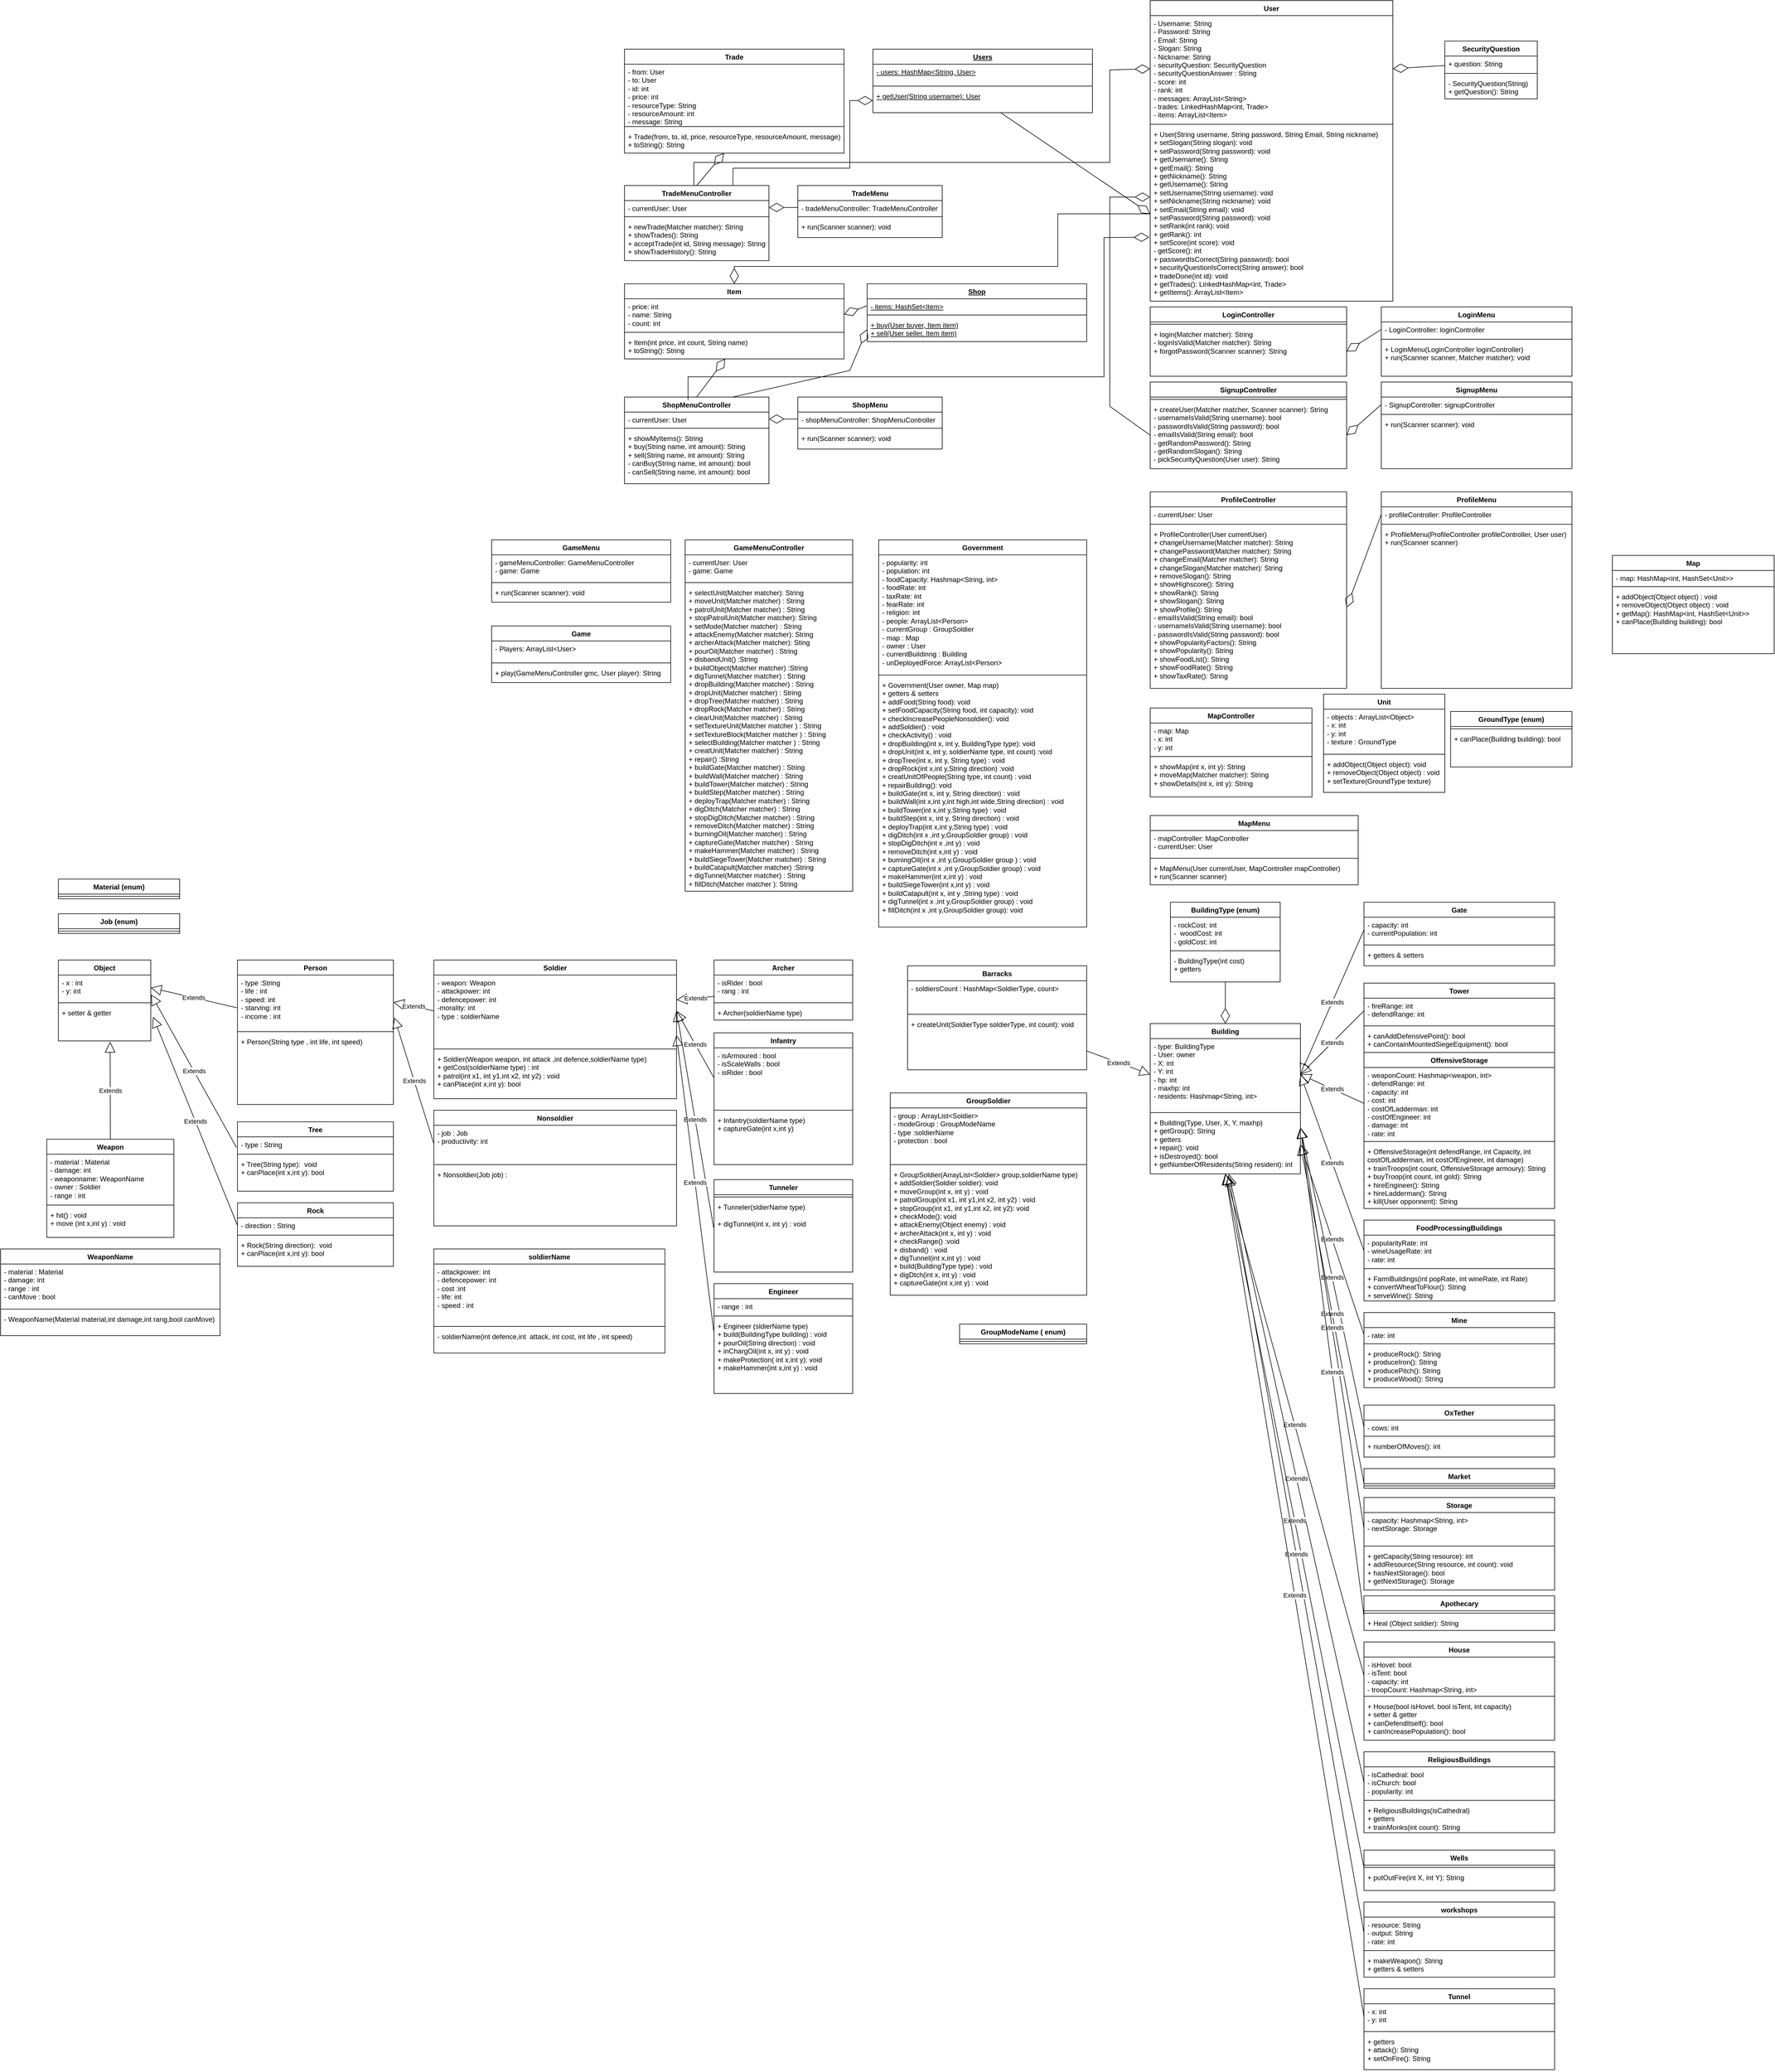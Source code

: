 <mxfile version="21.1.7" type="github">
  <diagram name="Page-1" id="c4acf3e9-155e-7222-9cf6-157b1a14988f">
    <mxGraphModel dx="3723" dy="2534" grid="1" gridSize="10" guides="1" tooltips="1" connect="1" arrows="1" fold="1" page="1" pageScale="1" pageWidth="850" pageHeight="2000" background="none" math="0" shadow="0">
      <root>
        <mxCell id="0" />
        <mxCell id="1" parent="0" />
        <mxCell id="QSP5BxizehYSm3C2jSbc-1" value="User" style="swimlane;fontStyle=1;align=center;verticalAlign=top;childLayout=stackLayout;horizontal=1;startSize=26;horizontalStack=0;resizeParent=1;resizeParentMax=0;resizeLast=0;collapsible=1;marginBottom=0;whiteSpace=wrap;html=1;" parent="1" vertex="1">
          <mxGeometry x="110" y="-40" width="420" height="520" as="geometry">
            <mxRectangle x="110" y="30" width="100" height="30" as="alternateBounds" />
          </mxGeometry>
        </mxCell>
        <mxCell id="QSP5BxizehYSm3C2jSbc-2" value="- Username: String&lt;br&gt;- Password: String&lt;br&gt;- Email: String&lt;br&gt;- Slogan: String&lt;br&gt;- Nickname: String&lt;br&gt;- securityQuestion: SecurityQuestion&lt;br&gt;- securityQuestionAnswer : String&lt;br&gt;- score: int&lt;br&gt;- rank: int&lt;br&gt;- messages: ArrayList&amp;lt;String&amp;gt;&lt;br&gt;- trades: LinkedHashMap&amp;lt;int, Trade&amp;gt;&lt;br&gt;- items: ArrayList&amp;lt;Item&amp;gt;" style="text;strokeColor=none;fillColor=none;align=left;verticalAlign=top;spacingLeft=4;spacingRight=4;overflow=hidden;rotatable=0;points=[[0,0.5],[1,0.5]];portConstraint=eastwest;whiteSpace=wrap;html=1;" parent="QSP5BxizehYSm3C2jSbc-1" vertex="1">
          <mxGeometry y="26" width="420" height="184" as="geometry" />
        </mxCell>
        <mxCell id="QSP5BxizehYSm3C2jSbc-3" value="" style="line;strokeWidth=1;fillColor=none;align=left;verticalAlign=middle;spacingTop=-1;spacingLeft=3;spacingRight=3;rotatable=0;labelPosition=right;points=[];portConstraint=eastwest;strokeColor=inherit;" parent="QSP5BxizehYSm3C2jSbc-1" vertex="1">
          <mxGeometry y="210" width="420" height="8" as="geometry" />
        </mxCell>
        <mxCell id="QSP5BxizehYSm3C2jSbc-4" value="+ User(String username, String password, String Email, String nickname)&lt;br&gt;+ setSlogan(String slogan): void&lt;br&gt;+ setPassword(String password): void&lt;br&gt;+ getUsername(): String&lt;br&gt;+ getEmail(): String&lt;br&gt;+ getNickname(): String&lt;br&gt;+ getUsername(): String&lt;br&gt;+ setUsername(String username): void&lt;br&gt;+ setNickname(String nickname): void&lt;br&gt;+ setEmail(String email): void&lt;br&gt;+ setPassword(String password): void&lt;br&gt;+ setRank(int rank): void&lt;br&gt;+ getRank(): int&lt;br&gt;+ setScore(int score): void&lt;br&gt;- getScore(): int&lt;br&gt;+ passwordIsCorrect(String password): bool&lt;br&gt;+ securityQuestionIsCorrect(String answer): bool&lt;br&gt;+ tradeDone(int id): void&lt;br&gt;+ getTrades(): LinkedHashMap&amp;lt;int, Trade&amp;gt;&lt;br&gt;+ getItems(): ArrayList&amp;lt;Item&amp;gt;" style="text;strokeColor=none;fillColor=none;align=left;verticalAlign=top;spacingLeft=4;spacingRight=4;overflow=hidden;rotatable=0;points=[[0,0.5],[1,0.5]];portConstraint=eastwest;whiteSpace=wrap;html=1;" parent="QSP5BxizehYSm3C2jSbc-1" vertex="1">
          <mxGeometry y="218" width="420" height="302" as="geometry" />
        </mxCell>
        <mxCell id="QSP5BxizehYSm3C2jSbc-5" value="SecurityQuestion" style="swimlane;fontStyle=1;align=center;verticalAlign=top;childLayout=stackLayout;horizontal=1;startSize=26;horizontalStack=0;resizeParent=1;resizeParentMax=0;resizeLast=0;collapsible=1;marginBottom=0;whiteSpace=wrap;html=1;" parent="1" vertex="1">
          <mxGeometry x="620" y="30" width="160" height="100" as="geometry" />
        </mxCell>
        <mxCell id="QSP5BxizehYSm3C2jSbc-6" value="+ question: String" style="text;strokeColor=none;fillColor=none;align=left;verticalAlign=top;spacingLeft=4;spacingRight=4;overflow=hidden;rotatable=0;points=[[0,0.5],[1,0.5]];portConstraint=eastwest;whiteSpace=wrap;html=1;" parent="QSP5BxizehYSm3C2jSbc-5" vertex="1">
          <mxGeometry y="26" width="160" height="26" as="geometry" />
        </mxCell>
        <mxCell id="QSP5BxizehYSm3C2jSbc-7" value="" style="line;strokeWidth=1;fillColor=none;align=left;verticalAlign=middle;spacingTop=-1;spacingLeft=3;spacingRight=3;rotatable=0;labelPosition=right;points=[];portConstraint=eastwest;strokeColor=inherit;" parent="QSP5BxizehYSm3C2jSbc-5" vertex="1">
          <mxGeometry y="52" width="160" height="8" as="geometry" />
        </mxCell>
        <mxCell id="QSP5BxizehYSm3C2jSbc-8" value="- SecurityQuestion(String)&lt;br&gt;+ getQuestion(): String" style="text;strokeColor=none;fillColor=none;align=left;verticalAlign=top;spacingLeft=4;spacingRight=4;overflow=hidden;rotatable=0;points=[[0,0.5],[1,0.5]];portConstraint=eastwest;whiteSpace=wrap;html=1;" parent="QSP5BxizehYSm3C2jSbc-5" vertex="1">
          <mxGeometry y="60" width="160" height="40" as="geometry" />
        </mxCell>
        <mxCell id="QSP5BxizehYSm3C2jSbc-9" value="" style="endArrow=diamondThin;endFill=0;endSize=24;html=1;rounded=0;exitX=0.004;exitY=0.626;exitDx=0;exitDy=0;exitPerimeter=0;entryX=1;entryY=0.5;entryDx=0;entryDy=0;" parent="1" source="QSP5BxizehYSm3C2jSbc-6" target="QSP5BxizehYSm3C2jSbc-2" edge="1">
          <mxGeometry width="160" relative="1" as="geometry">
            <mxPoint x="550" y="80" as="sourcePoint" />
            <mxPoint x="710" y="80" as="targetPoint" />
          </mxGeometry>
        </mxCell>
        <mxCell id="QSP5BxizehYSm3C2jSbc-10" value="LoginController" style="swimlane;fontStyle=1;align=center;verticalAlign=top;childLayout=stackLayout;horizontal=1;startSize=26;horizontalStack=0;resizeParent=1;resizeParentMax=0;resizeLast=0;collapsible=1;marginBottom=0;whiteSpace=wrap;html=1;" parent="1" vertex="1">
          <mxGeometry x="110" y="490" width="340" height="120" as="geometry" />
        </mxCell>
        <mxCell id="QSP5BxizehYSm3C2jSbc-12" value="" style="line;strokeWidth=1;fillColor=none;align=left;verticalAlign=middle;spacingTop=-1;spacingLeft=3;spacingRight=3;rotatable=0;labelPosition=right;points=[];portConstraint=eastwest;strokeColor=inherit;" parent="QSP5BxizehYSm3C2jSbc-10" vertex="1">
          <mxGeometry y="26" width="340" height="8" as="geometry" />
        </mxCell>
        <mxCell id="QSP5BxizehYSm3C2jSbc-13" value="+ login(Matcher matcher): String&lt;br&gt;- loginIsValid(Matcher matcher): String&lt;br&gt;+ forgotPassword(Scanner scanner): String&amp;nbsp;" style="text;strokeColor=none;fillColor=none;align=left;verticalAlign=top;spacingLeft=4;spacingRight=4;overflow=hidden;rotatable=0;points=[[0,0.5],[1,0.5]];portConstraint=eastwest;whiteSpace=wrap;html=1;" parent="QSP5BxizehYSm3C2jSbc-10" vertex="1">
          <mxGeometry y="34" width="340" height="86" as="geometry" />
        </mxCell>
        <mxCell id="QSP5BxizehYSm3C2jSbc-15" value="LoginMenu" style="swimlane;fontStyle=1;align=center;verticalAlign=top;childLayout=stackLayout;horizontal=1;startSize=26;horizontalStack=0;resizeParent=1;resizeParentMax=0;resizeLast=0;collapsible=1;marginBottom=0;whiteSpace=wrap;html=1;" parent="1" vertex="1">
          <mxGeometry x="510" y="490" width="330" height="120" as="geometry" />
        </mxCell>
        <mxCell id="QSP5BxizehYSm3C2jSbc-16" value="- LoginController: loginController" style="text;strokeColor=none;fillColor=none;align=left;verticalAlign=top;spacingLeft=4;spacingRight=4;overflow=hidden;rotatable=0;points=[[0,0.5],[1,0.5]];portConstraint=eastwest;whiteSpace=wrap;html=1;" parent="QSP5BxizehYSm3C2jSbc-15" vertex="1">
          <mxGeometry y="26" width="330" height="26" as="geometry" />
        </mxCell>
        <mxCell id="QSP5BxizehYSm3C2jSbc-17" value="" style="line;strokeWidth=1;fillColor=none;align=left;verticalAlign=middle;spacingTop=-1;spacingLeft=3;spacingRight=3;rotatable=0;labelPosition=right;points=[];portConstraint=eastwest;strokeColor=inherit;" parent="QSP5BxizehYSm3C2jSbc-15" vertex="1">
          <mxGeometry y="52" width="330" height="8" as="geometry" />
        </mxCell>
        <mxCell id="QSP5BxizehYSm3C2jSbc-18" value="+ LoginMenu(LoginController loginController)&lt;br&gt;+ run(Scanner scanner, Matcher matcher): void" style="text;strokeColor=none;fillColor=none;align=left;verticalAlign=top;spacingLeft=4;spacingRight=4;overflow=hidden;rotatable=0;points=[[0,0.5],[1,0.5]];portConstraint=eastwest;whiteSpace=wrap;html=1;" parent="QSP5BxizehYSm3C2jSbc-15" vertex="1">
          <mxGeometry y="60" width="330" height="60" as="geometry" />
        </mxCell>
        <mxCell id="QSP5BxizehYSm3C2jSbc-19" value="" style="endArrow=diamondThin;endFill=0;endSize=24;html=1;rounded=0;exitX=0;exitY=0.5;exitDx=0;exitDy=0;entryX=1;entryY=0.5;entryDx=0;entryDy=0;" parent="1" source="QSP5BxizehYSm3C2jSbc-16" target="QSP5BxizehYSm3C2jSbc-13" edge="1">
          <mxGeometry width="160" relative="1" as="geometry">
            <mxPoint x="420" y="529" as="sourcePoint" />
            <mxPoint x="420" y="580" as="targetPoint" />
          </mxGeometry>
        </mxCell>
        <mxCell id="QSP5BxizehYSm3C2jSbc-20" value="SignupController" style="swimlane;fontStyle=1;align=center;verticalAlign=top;childLayout=stackLayout;horizontal=1;startSize=26;horizontalStack=0;resizeParent=1;resizeParentMax=0;resizeLast=0;collapsible=1;marginBottom=0;whiteSpace=wrap;html=1;" parent="1" vertex="1">
          <mxGeometry x="110" y="620" width="340" height="150" as="geometry" />
        </mxCell>
        <mxCell id="QSP5BxizehYSm3C2jSbc-21" value="" style="line;strokeWidth=1;fillColor=none;align=left;verticalAlign=middle;spacingTop=-1;spacingLeft=3;spacingRight=3;rotatable=0;labelPosition=right;points=[];portConstraint=eastwest;strokeColor=inherit;" parent="QSP5BxizehYSm3C2jSbc-20" vertex="1">
          <mxGeometry y="26" width="340" height="8" as="geometry" />
        </mxCell>
        <mxCell id="QSP5BxizehYSm3C2jSbc-22" value="+ createUser(Matcher matcher, Scanner scanner): String&lt;br&gt;- usernameIsValid(String username): bool&lt;br&gt;- passwordIsValid(String password): bool&lt;br&gt;- emailIsValid(String email): bool&lt;br&gt;- getRandomPassword(): String&lt;br&gt;- getRandomSlogan(): String&lt;br&gt;- pickSecurityQuestion(User user): String&lt;br&gt;" style="text;strokeColor=none;fillColor=none;align=left;verticalAlign=top;spacingLeft=4;spacingRight=4;overflow=hidden;rotatable=0;points=[[0,0.5],[1,0.5]];portConstraint=eastwest;whiteSpace=wrap;html=1;" parent="QSP5BxizehYSm3C2jSbc-20" vertex="1">
          <mxGeometry y="34" width="340" height="116" as="geometry" />
        </mxCell>
        <mxCell id="QSP5BxizehYSm3C2jSbc-24" value="SignupMenu" style="swimlane;fontStyle=1;align=center;verticalAlign=top;childLayout=stackLayout;horizontal=1;startSize=26;horizontalStack=0;resizeParent=1;resizeParentMax=0;resizeLast=0;collapsible=1;marginBottom=0;whiteSpace=wrap;html=1;" parent="1" vertex="1">
          <mxGeometry x="510" y="620" width="330" height="150" as="geometry" />
        </mxCell>
        <mxCell id="QSP5BxizehYSm3C2jSbc-25" value="- SignupController: signupController" style="text;strokeColor=none;fillColor=none;align=left;verticalAlign=top;spacingLeft=4;spacingRight=4;overflow=hidden;rotatable=0;points=[[0,0.5],[1,0.5]];portConstraint=eastwest;whiteSpace=wrap;html=1;" parent="QSP5BxizehYSm3C2jSbc-24" vertex="1">
          <mxGeometry y="26" width="330" height="26" as="geometry" />
        </mxCell>
        <mxCell id="QSP5BxizehYSm3C2jSbc-26" value="" style="line;strokeWidth=1;fillColor=none;align=left;verticalAlign=middle;spacingTop=-1;spacingLeft=3;spacingRight=3;rotatable=0;labelPosition=right;points=[];portConstraint=eastwest;strokeColor=inherit;" parent="QSP5BxizehYSm3C2jSbc-24" vertex="1">
          <mxGeometry y="52" width="330" height="8" as="geometry" />
        </mxCell>
        <mxCell id="QSP5BxizehYSm3C2jSbc-27" value="+ run(Scanner scanner): void" style="text;strokeColor=none;fillColor=none;align=left;verticalAlign=top;spacingLeft=4;spacingRight=4;overflow=hidden;rotatable=0;points=[[0,0.5],[1,0.5]];portConstraint=eastwest;whiteSpace=wrap;html=1;" parent="QSP5BxizehYSm3C2jSbc-24" vertex="1">
          <mxGeometry y="60" width="330" height="90" as="geometry" />
        </mxCell>
        <mxCell id="QSP5BxizehYSm3C2jSbc-28" value="" style="endArrow=diamondThin;endFill=0;endSize=24;html=1;rounded=0;entryX=1;entryY=0.5;entryDx=0;entryDy=0;exitX=0;exitY=0.5;exitDx=0;exitDy=0;" parent="1" source="QSP5BxizehYSm3C2jSbc-25" edge="1" target="QSP5BxizehYSm3C2jSbc-22">
          <mxGeometry width="160" relative="1" as="geometry">
            <mxPoint x="480" y="750" as="sourcePoint" />
            <mxPoint x="500" y="660" as="targetPoint" />
          </mxGeometry>
        </mxCell>
        <mxCell id="QSP5BxizehYSm3C2jSbc-29" value="" style="endArrow=diamondThin;endFill=0;endSize=24;html=1;rounded=0;exitX=0;exitY=0.5;exitDx=0;exitDy=0;" parent="1" source="QSP5BxizehYSm3C2jSbc-22" edge="1">
          <mxGeometry width="160" relative="1" as="geometry">
            <mxPoint x="-50" y="300" as="sourcePoint" />
            <mxPoint x="110" y="300" as="targetPoint" />
            <Array as="points">
              <mxPoint x="40" y="662" />
              <mxPoint x="40" y="470" />
              <mxPoint x="40" y="300" />
            </Array>
          </mxGeometry>
        </mxCell>
        <mxCell id="QSP5BxizehYSm3C2jSbc-30" value="ProfileController" style="swimlane;fontStyle=1;align=center;verticalAlign=top;childLayout=stackLayout;horizontal=1;startSize=26;horizontalStack=0;resizeParent=1;resizeParentMax=0;resizeLast=0;collapsible=1;marginBottom=0;whiteSpace=wrap;html=1;" parent="1" vertex="1">
          <mxGeometry x="110" y="810" width="340" height="340" as="geometry" />
        </mxCell>
        <mxCell id="QSP5BxizehYSm3C2jSbc-31" value="- currentUser: User" style="text;strokeColor=none;fillColor=none;align=left;verticalAlign=top;spacingLeft=4;spacingRight=4;overflow=hidden;rotatable=0;points=[[0,0.5],[1,0.5]];portConstraint=eastwest;whiteSpace=wrap;html=1;" parent="QSP5BxizehYSm3C2jSbc-30" vertex="1">
          <mxGeometry y="26" width="340" height="26" as="geometry" />
        </mxCell>
        <mxCell id="QSP5BxizehYSm3C2jSbc-32" value="" style="line;strokeWidth=1;fillColor=none;align=left;verticalAlign=middle;spacingTop=-1;spacingLeft=3;spacingRight=3;rotatable=0;labelPosition=right;points=[];portConstraint=eastwest;strokeColor=inherit;" parent="QSP5BxizehYSm3C2jSbc-30" vertex="1">
          <mxGeometry y="52" width="340" height="8" as="geometry" />
        </mxCell>
        <mxCell id="QSP5BxizehYSm3C2jSbc-33" value="+ ProfileController(User currentUser)&lt;br&gt;+ changeUsername(Matcher matcher): String&lt;br&gt;+ changePassword(Matcher matcher): String&lt;br&gt;+ changeEmail(Matcher matcher): String&lt;br&gt;+ changeSlogan(Matcher matcher): String&lt;br&gt;+ removeSlogan(): String&lt;br&gt;+ showHighscore(): String&lt;br&gt;+ showRank(): String&lt;br&gt;+ showSlogan(): String&lt;br&gt;+ showProfile(): String&lt;br&gt;- emailIsValid(String email): bool&lt;br&gt;- usernameIsValid(String username): bool&lt;br&gt;- passwordIsValid(String password): bool&lt;br&gt;+ showPopularityFactors(): String&lt;br style=&quot;border-color: var(--border-color);&quot;&gt;+ showPopularity(): String&lt;br style=&quot;border-color: var(--border-color);&quot;&gt;+ showFoodList(): String&lt;br style=&quot;border-color: var(--border-color);&quot;&gt;+ showFoodRate(): String&lt;br style=&quot;border-color: var(--border-color);&quot;&gt;+ showTaxRate(): String" style="text;strokeColor=none;fillColor=none;align=left;verticalAlign=top;spacingLeft=4;spacingRight=4;overflow=hidden;rotatable=0;points=[[0,0.5],[1,0.5]];portConstraint=eastwest;whiteSpace=wrap;html=1;" parent="QSP5BxizehYSm3C2jSbc-30" vertex="1">
          <mxGeometry y="60" width="340" height="280" as="geometry" />
        </mxCell>
        <mxCell id="QSP5BxizehYSm3C2jSbc-34" value="ProfileMenu" style="swimlane;fontStyle=1;align=center;verticalAlign=top;childLayout=stackLayout;horizontal=1;startSize=26;horizontalStack=0;resizeParent=1;resizeParentMax=0;resizeLast=0;collapsible=1;marginBottom=0;whiteSpace=wrap;html=1;" parent="1" vertex="1">
          <mxGeometry x="510" y="810" width="330" height="340" as="geometry" />
        </mxCell>
        <mxCell id="QSP5BxizehYSm3C2jSbc-35" value="- profileController: ProfileController" style="text;strokeColor=none;fillColor=none;align=left;verticalAlign=top;spacingLeft=4;spacingRight=4;overflow=hidden;rotatable=0;points=[[0,0.5],[1,0.5]];portConstraint=eastwest;whiteSpace=wrap;html=1;" parent="QSP5BxizehYSm3C2jSbc-34" vertex="1">
          <mxGeometry y="26" width="330" height="26" as="geometry" />
        </mxCell>
        <mxCell id="QSP5BxizehYSm3C2jSbc-36" value="" style="line;strokeWidth=1;fillColor=none;align=left;verticalAlign=middle;spacingTop=-1;spacingLeft=3;spacingRight=3;rotatable=0;labelPosition=right;points=[];portConstraint=eastwest;strokeColor=inherit;" parent="QSP5BxizehYSm3C2jSbc-34" vertex="1">
          <mxGeometry y="52" width="330" height="8" as="geometry" />
        </mxCell>
        <mxCell id="QSP5BxizehYSm3C2jSbc-37" value="+ ProfileMenu(ProfileController profileController, User user)&lt;br&gt;+ run(Scanner scanner)" style="text;strokeColor=none;fillColor=none;align=left;verticalAlign=top;spacingLeft=4;spacingRight=4;overflow=hidden;rotatable=0;points=[[0,0.5],[1,0.5]];portConstraint=eastwest;whiteSpace=wrap;html=1;" parent="QSP5BxizehYSm3C2jSbc-34" vertex="1">
          <mxGeometry y="60" width="330" height="280" as="geometry" />
        </mxCell>
        <mxCell id="gmJ3rV3wUZDdjDfrYmgu-1" value="Map" style="swimlane;fontStyle=1;align=center;verticalAlign=top;childLayout=stackLayout;horizontal=1;startSize=26;horizontalStack=0;resizeParent=1;resizeParentMax=0;resizeLast=0;collapsible=1;marginBottom=0;whiteSpace=wrap;html=1;" parent="1" vertex="1">
          <mxGeometry x="910" y="920" width="280" height="170" as="geometry" />
        </mxCell>
        <mxCell id="gmJ3rV3wUZDdjDfrYmgu-2" value="- map: HashMap&amp;lt;int, HashSet&amp;lt;Unit&amp;gt;&amp;gt;&amp;nbsp;&lt;br&gt;&amp;nbsp;" style="text;strokeColor=none;fillColor=none;align=left;verticalAlign=top;spacingLeft=4;spacingRight=4;overflow=hidden;rotatable=0;points=[[0,0.5],[1,0.5]];portConstraint=eastwest;whiteSpace=wrap;html=1;" parent="gmJ3rV3wUZDdjDfrYmgu-1" vertex="1">
          <mxGeometry y="26" width="280" height="24" as="geometry" />
        </mxCell>
        <mxCell id="gmJ3rV3wUZDdjDfrYmgu-3" value="" style="line;strokeWidth=1;fillColor=none;align=left;verticalAlign=middle;spacingTop=-1;spacingLeft=3;spacingRight=3;rotatable=0;labelPosition=right;points=[];portConstraint=eastwest;strokeColor=inherit;" parent="gmJ3rV3wUZDdjDfrYmgu-1" vertex="1">
          <mxGeometry y="50" width="280" height="8" as="geometry" />
        </mxCell>
        <mxCell id="gmJ3rV3wUZDdjDfrYmgu-4" value="+ addObject(Object object) : void&lt;br&gt;+ removeObject(Object object) : void&lt;br&gt;+ getMap(): HashMap&amp;lt;int, HashSet&amp;lt;Unit&amp;gt;&amp;gt;&lt;br&gt;+ canPlace(Building building): bool&lt;br&gt;&amp;nbsp;" style="text;strokeColor=none;fillColor=none;align=left;verticalAlign=top;spacingLeft=4;spacingRight=4;overflow=hidden;rotatable=0;points=[[0,0.5],[1,0.5]];portConstraint=eastwest;whiteSpace=wrap;html=1;" parent="gmJ3rV3wUZDdjDfrYmgu-1" vertex="1">
          <mxGeometry y="58" width="280" height="112" as="geometry" />
        </mxCell>
        <mxCell id="gmJ3rV3wUZDdjDfrYmgu-9" value="MapController" style="swimlane;fontStyle=1;align=center;verticalAlign=top;childLayout=stackLayout;horizontal=1;startSize=26;horizontalStack=0;resizeParent=1;resizeParentMax=0;resizeLast=0;collapsible=1;marginBottom=0;whiteSpace=wrap;html=1;" parent="1" vertex="1">
          <mxGeometry x="110" y="1184" width="280" height="154" as="geometry" />
        </mxCell>
        <mxCell id="gmJ3rV3wUZDdjDfrYmgu-10" value="- map: Map&lt;br&gt;- x: int&lt;br&gt;- y: int&amp;nbsp;&lt;br&gt;&amp;nbsp;" style="text;strokeColor=none;fillColor=none;align=left;verticalAlign=top;spacingLeft=4;spacingRight=4;overflow=hidden;rotatable=0;points=[[0,0.5],[1,0.5]];portConstraint=eastwest;whiteSpace=wrap;html=1;" parent="gmJ3rV3wUZDdjDfrYmgu-9" vertex="1">
          <mxGeometry y="26" width="280" height="54" as="geometry" />
        </mxCell>
        <mxCell id="gmJ3rV3wUZDdjDfrYmgu-11" value="" style="line;strokeWidth=1;fillColor=none;align=left;verticalAlign=middle;spacingTop=-1;spacingLeft=3;spacingRight=3;rotatable=0;labelPosition=right;points=[];portConstraint=eastwest;strokeColor=inherit;" parent="gmJ3rV3wUZDdjDfrYmgu-9" vertex="1">
          <mxGeometry y="80" width="280" height="8" as="geometry" />
        </mxCell>
        <mxCell id="gmJ3rV3wUZDdjDfrYmgu-12" value="+ showMap(int x, int y): String&lt;br&gt;+ moveMap(Matcher matcher): String&lt;br&gt;+ showDetails(int x, int y): String&lt;br&gt;" style="text;strokeColor=none;fillColor=none;align=left;verticalAlign=top;spacingLeft=4;spacingRight=4;overflow=hidden;rotatable=0;points=[[0,0.5],[1,0.5]];portConstraint=eastwest;whiteSpace=wrap;html=1;" parent="gmJ3rV3wUZDdjDfrYmgu-9" vertex="1">
          <mxGeometry y="88" width="280" height="66" as="geometry" />
        </mxCell>
        <mxCell id="gmJ3rV3wUZDdjDfrYmgu-13" value="MapMenu" style="swimlane;fontStyle=1;align=center;verticalAlign=top;childLayout=stackLayout;horizontal=1;startSize=26;horizontalStack=0;resizeParent=1;resizeParentMax=0;resizeLast=0;collapsible=1;marginBottom=0;whiteSpace=wrap;html=1;" parent="1" vertex="1">
          <mxGeometry x="110" y="1370" width="360" height="120" as="geometry" />
        </mxCell>
        <mxCell id="gmJ3rV3wUZDdjDfrYmgu-14" value="- mapController: MapController&lt;br&gt;- currentUser: User" style="text;strokeColor=none;fillColor=none;align=left;verticalAlign=top;spacingLeft=4;spacingRight=4;overflow=hidden;rotatable=0;points=[[0,0.5],[1,0.5]];portConstraint=eastwest;whiteSpace=wrap;html=1;" parent="gmJ3rV3wUZDdjDfrYmgu-13" vertex="1">
          <mxGeometry y="26" width="360" height="44" as="geometry" />
        </mxCell>
        <mxCell id="gmJ3rV3wUZDdjDfrYmgu-15" value="" style="line;strokeWidth=1;fillColor=none;align=left;verticalAlign=middle;spacingTop=-1;spacingLeft=3;spacingRight=3;rotatable=0;labelPosition=right;points=[];portConstraint=eastwest;strokeColor=inherit;" parent="gmJ3rV3wUZDdjDfrYmgu-13" vertex="1">
          <mxGeometry y="70" width="360" height="8" as="geometry" />
        </mxCell>
        <mxCell id="gmJ3rV3wUZDdjDfrYmgu-16" value="+ MapMenu(User currentUser, MapController mapController)&lt;br&gt;+ run(Scanner scanner)" style="text;strokeColor=none;fillColor=none;align=left;verticalAlign=top;spacingLeft=4;spacingRight=4;overflow=hidden;rotatable=0;points=[[0,0.5],[1,0.5]];portConstraint=eastwest;whiteSpace=wrap;html=1;" parent="gmJ3rV3wUZDdjDfrYmgu-13" vertex="1">
          <mxGeometry y="78" width="360" height="42" as="geometry" />
        </mxCell>
        <mxCell id="gmJ3rV3wUZDdjDfrYmgu-21" value="GroundType (enum)" style="swimlane;fontStyle=1;align=center;verticalAlign=top;childLayout=stackLayout;horizontal=1;startSize=26;horizontalStack=0;resizeParent=1;resizeParentMax=0;resizeLast=0;collapsible=1;marginBottom=0;whiteSpace=wrap;html=1;" parent="1" vertex="1">
          <mxGeometry x="630" y="1190" width="210" height="96" as="geometry" />
        </mxCell>
        <mxCell id="gmJ3rV3wUZDdjDfrYmgu-23" value="" style="line;strokeWidth=1;fillColor=none;align=left;verticalAlign=middle;spacingTop=-1;spacingLeft=3;spacingRight=3;rotatable=0;labelPosition=right;points=[];portConstraint=eastwest;strokeColor=inherit;" parent="gmJ3rV3wUZDdjDfrYmgu-21" vertex="1">
          <mxGeometry y="26" width="210" height="8" as="geometry" />
        </mxCell>
        <mxCell id="gmJ3rV3wUZDdjDfrYmgu-24" value="+ canPlace(Building building): bool" style="text;strokeColor=none;fillColor=none;align=left;verticalAlign=top;spacingLeft=4;spacingRight=4;overflow=hidden;rotatable=0;points=[[0,0.5],[1,0.5]];portConstraint=eastwest;whiteSpace=wrap;html=1;" parent="gmJ3rV3wUZDdjDfrYmgu-21" vertex="1">
          <mxGeometry y="34" width="210" height="62" as="geometry" />
        </mxCell>
        <mxCell id="gmJ3rV3wUZDdjDfrYmgu-25" value="Building" style="swimlane;fontStyle=1;align=center;verticalAlign=top;childLayout=stackLayout;horizontal=1;startSize=26;horizontalStack=0;resizeParent=1;resizeParentMax=0;resizeLast=0;collapsible=1;marginBottom=0;whiteSpace=wrap;html=1;" parent="1" vertex="1">
          <mxGeometry x="110" y="1730" width="260" height="260" as="geometry" />
        </mxCell>
        <mxCell id="gmJ3rV3wUZDdjDfrYmgu-26" value="- type: BuildingType&lt;br&gt;- User: owner&lt;br&gt;- X: int&lt;br&gt;- Y: int&lt;br&gt;- hp: int&lt;br&gt;- maxhp: int&lt;br&gt;- residents: Hashmap&amp;lt;String, int&amp;gt;" style="text;strokeColor=none;fillColor=none;align=left;verticalAlign=top;spacingLeft=4;spacingRight=4;overflow=hidden;rotatable=0;points=[[0,0.5],[1,0.5]];portConstraint=eastwest;whiteSpace=wrap;html=1;" parent="gmJ3rV3wUZDdjDfrYmgu-25" vertex="1">
          <mxGeometry y="26" width="260" height="124" as="geometry" />
        </mxCell>
        <mxCell id="gmJ3rV3wUZDdjDfrYmgu-27" value="" style="line;strokeWidth=1;fillColor=none;align=left;verticalAlign=middle;spacingTop=-1;spacingLeft=3;spacingRight=3;rotatable=0;labelPosition=right;points=[];portConstraint=eastwest;strokeColor=inherit;" parent="gmJ3rV3wUZDdjDfrYmgu-25" vertex="1">
          <mxGeometry y="150" width="260" height="8" as="geometry" />
        </mxCell>
        <mxCell id="gmJ3rV3wUZDdjDfrYmgu-28" value="+ Building(Type, User, X, Y, maxhp)&lt;br&gt;+ getGroup(): String&lt;br&gt;+ getters&lt;br&gt;+ repair(): void&lt;br&gt;+ isDestroyed(): bool&lt;br&gt;+ getNumberOfResidents(String resident): int" style="text;strokeColor=none;fillColor=none;align=left;verticalAlign=top;spacingLeft=4;spacingRight=4;overflow=hidden;rotatable=0;points=[[0,0.5],[1,0.5]];portConstraint=eastwest;whiteSpace=wrap;html=1;" parent="gmJ3rV3wUZDdjDfrYmgu-25" vertex="1">
          <mxGeometry y="158" width="260" height="102" as="geometry" />
        </mxCell>
        <mxCell id="ClD1jiwEqrb2ey9nbeyF-1" value="FoodProcessingBuildings" style="swimlane;fontStyle=1;align=center;verticalAlign=top;childLayout=stackLayout;horizontal=1;startSize=26;horizontalStack=0;resizeParent=1;resizeParentMax=0;resizeLast=0;collapsible=1;marginBottom=0;whiteSpace=wrap;html=1;" parent="1" vertex="1">
          <mxGeometry x="480" y="2070" width="330" height="140" as="geometry" />
        </mxCell>
        <mxCell id="ClD1jiwEqrb2ey9nbeyF-2" value="- popularityRate: int&lt;br&gt;- wineUsageRate: int&lt;br&gt;- rate: int" style="text;strokeColor=none;fillColor=none;align=left;verticalAlign=top;spacingLeft=4;spacingRight=4;overflow=hidden;rotatable=0;points=[[0,0.5],[1,0.5]];portConstraint=eastwest;whiteSpace=wrap;html=1;" parent="ClD1jiwEqrb2ey9nbeyF-1" vertex="1">
          <mxGeometry y="26" width="330" height="54" as="geometry" />
        </mxCell>
        <mxCell id="ClD1jiwEqrb2ey9nbeyF-3" value="" style="line;strokeWidth=1;fillColor=none;align=left;verticalAlign=middle;spacingTop=-1;spacingLeft=3;spacingRight=3;rotatable=0;labelPosition=right;points=[];portConstraint=eastwest;strokeColor=inherit;" parent="ClD1jiwEqrb2ey9nbeyF-1" vertex="1">
          <mxGeometry y="80" width="330" height="8" as="geometry" />
        </mxCell>
        <mxCell id="ClD1jiwEqrb2ey9nbeyF-4" value="+ FarmBuildings(int popRate, int wineRate, int Rate)&lt;br&gt;+ convertWheatToFlour(): String&lt;br&gt;+ serveWine(): String" style="text;strokeColor=none;fillColor=none;align=left;verticalAlign=top;spacingLeft=4;spacingRight=4;overflow=hidden;rotatable=0;points=[[0,0.5],[1,0.5]];portConstraint=eastwest;whiteSpace=wrap;html=1;" parent="ClD1jiwEqrb2ey9nbeyF-1" vertex="1">
          <mxGeometry y="88" width="330" height="52" as="geometry" />
        </mxCell>
        <mxCell id="ClD1jiwEqrb2ey9nbeyF-6" value="Mine" style="swimlane;fontStyle=1;align=center;verticalAlign=top;childLayout=stackLayout;horizontal=1;startSize=26;horizontalStack=0;resizeParent=1;resizeParentMax=0;resizeLast=0;collapsible=1;marginBottom=0;whiteSpace=wrap;html=1;" parent="1" vertex="1">
          <mxGeometry x="480" y="2230" width="330" height="130" as="geometry" />
        </mxCell>
        <mxCell id="ClD1jiwEqrb2ey9nbeyF-7" value="- rate: int" style="text;strokeColor=none;fillColor=none;align=left;verticalAlign=top;spacingLeft=4;spacingRight=4;overflow=hidden;rotatable=0;points=[[0,0.5],[1,0.5]];portConstraint=eastwest;whiteSpace=wrap;html=1;" parent="ClD1jiwEqrb2ey9nbeyF-6" vertex="1">
          <mxGeometry y="26" width="330" height="24" as="geometry" />
        </mxCell>
        <mxCell id="ClD1jiwEqrb2ey9nbeyF-8" value="" style="line;strokeWidth=1;fillColor=none;align=left;verticalAlign=middle;spacingTop=-1;spacingLeft=3;spacingRight=3;rotatable=0;labelPosition=right;points=[];portConstraint=eastwest;strokeColor=inherit;" parent="ClD1jiwEqrb2ey9nbeyF-6" vertex="1">
          <mxGeometry y="50" width="330" height="8" as="geometry" />
        </mxCell>
        <mxCell id="ClD1jiwEqrb2ey9nbeyF-9" value="+ produceRock(): String&lt;br&gt;+ produceIron(): String&lt;br&gt;+ producePitch(): String&lt;br&gt;+ produceWood(): String" style="text;strokeColor=none;fillColor=none;align=left;verticalAlign=top;spacingLeft=4;spacingRight=4;overflow=hidden;rotatable=0;points=[[0,0.5],[1,0.5]];portConstraint=eastwest;whiteSpace=wrap;html=1;" parent="ClD1jiwEqrb2ey9nbeyF-6" vertex="1">
          <mxGeometry y="58" width="330" height="72" as="geometry" />
        </mxCell>
        <mxCell id="ClD1jiwEqrb2ey9nbeyF-10" value="Extends" style="endArrow=block;endSize=16;endFill=0;html=1;rounded=0;entryX=1;entryY=0.5;entryDx=0;entryDy=0;exitX=0;exitY=0.5;exitDx=0;exitDy=0;" parent="1" source="ClD1jiwEqrb2ey9nbeyF-2" target="gmJ3rV3wUZDdjDfrYmgu-26" edge="1">
          <mxGeometry width="160" relative="1" as="geometry">
            <mxPoint x="470" y="2184" as="sourcePoint" />
            <mxPoint x="370" y="1640" as="targetPoint" />
          </mxGeometry>
        </mxCell>
        <mxCell id="ClD1jiwEqrb2ey9nbeyF-11" value="Storage" style="swimlane;fontStyle=1;align=center;verticalAlign=top;childLayout=stackLayout;horizontal=1;startSize=26;horizontalStack=0;resizeParent=1;resizeParentMax=0;resizeLast=0;collapsible=1;marginBottom=0;whiteSpace=wrap;html=1;" parent="1" vertex="1">
          <mxGeometry x="480" y="2550" width="330" height="160" as="geometry" />
        </mxCell>
        <mxCell id="ClD1jiwEqrb2ey9nbeyF-12" value="- capacity: Hashmap&amp;lt;String, int&amp;gt;&lt;br&gt;- nextStorage: Storage" style="text;strokeColor=none;fillColor=none;align=left;verticalAlign=top;spacingLeft=4;spacingRight=4;overflow=hidden;rotatable=0;points=[[0,0.5],[1,0.5]];portConstraint=eastwest;whiteSpace=wrap;html=1;" parent="ClD1jiwEqrb2ey9nbeyF-11" vertex="1">
          <mxGeometry y="26" width="330" height="54" as="geometry" />
        </mxCell>
        <mxCell id="ClD1jiwEqrb2ey9nbeyF-13" value="" style="line;strokeWidth=1;fillColor=none;align=left;verticalAlign=middle;spacingTop=-1;spacingLeft=3;spacingRight=3;rotatable=0;labelPosition=right;points=[];portConstraint=eastwest;strokeColor=inherit;" parent="ClD1jiwEqrb2ey9nbeyF-11" vertex="1">
          <mxGeometry y="80" width="330" height="8" as="geometry" />
        </mxCell>
        <mxCell id="ClD1jiwEqrb2ey9nbeyF-14" value="+ getCapacity(String resource): int&lt;br&gt;+ addResource(String resource, int count): void&lt;br&gt;+ hasNextStorage(): bool&lt;br&gt;+ getNextStorage(): Storage" style="text;strokeColor=none;fillColor=none;align=left;verticalAlign=top;spacingLeft=4;spacingRight=4;overflow=hidden;rotatable=0;points=[[0,0.5],[1,0.5]];portConstraint=eastwest;whiteSpace=wrap;html=1;" parent="ClD1jiwEqrb2ey9nbeyF-11" vertex="1">
          <mxGeometry y="88" width="330" height="72" as="geometry" />
        </mxCell>
        <mxCell id="ClD1jiwEqrb2ey9nbeyF-15" value="Extends" style="endArrow=block;endSize=16;endFill=0;html=1;rounded=0;exitX=0;exitY=0.5;exitDx=0;exitDy=0;entryX=1;entryY=0.5;entryDx=0;entryDy=0;" parent="1" source="ClD1jiwEqrb2ey9nbeyF-7" target="gmJ3rV3wUZDdjDfrYmgu-28" edge="1">
          <mxGeometry width="160" relative="1" as="geometry">
            <mxPoint x="470" y="2404" as="sourcePoint" />
            <mxPoint x="340" y="1990" as="targetPoint" />
          </mxGeometry>
        </mxCell>
        <mxCell id="ClD1jiwEqrb2ey9nbeyF-16" value="House" style="swimlane;fontStyle=1;align=center;verticalAlign=top;childLayout=stackLayout;horizontal=1;startSize=26;horizontalStack=0;resizeParent=1;resizeParentMax=0;resizeLast=0;collapsible=1;marginBottom=0;whiteSpace=wrap;html=1;" parent="1" vertex="1">
          <mxGeometry x="480" y="2800" width="330" height="170" as="geometry" />
        </mxCell>
        <mxCell id="ClD1jiwEqrb2ey9nbeyF-17" value="- isHovel: bool&lt;br&gt;- isTent: bool&lt;br&gt;- capacity: int&lt;br&gt;- troopCount: Hashmap&amp;lt;String, int&amp;gt;" style="text;strokeColor=none;fillColor=none;align=left;verticalAlign=top;spacingLeft=4;spacingRight=4;overflow=hidden;rotatable=0;points=[[0,0.5],[1,0.5]];portConstraint=eastwest;whiteSpace=wrap;html=1;" parent="ClD1jiwEqrb2ey9nbeyF-16" vertex="1">
          <mxGeometry y="26" width="330" height="64" as="geometry" />
        </mxCell>
        <mxCell id="ClD1jiwEqrb2ey9nbeyF-18" value="" style="line;strokeWidth=1;fillColor=none;align=left;verticalAlign=middle;spacingTop=-1;spacingLeft=3;spacingRight=3;rotatable=0;labelPosition=right;points=[];portConstraint=eastwest;strokeColor=inherit;" parent="ClD1jiwEqrb2ey9nbeyF-16" vertex="1">
          <mxGeometry y="90" width="330" height="8" as="geometry" />
        </mxCell>
        <mxCell id="ClD1jiwEqrb2ey9nbeyF-19" value="+ House(bool isHovel, bool isTent, int capacity)&lt;br&gt;+ setter &amp;amp; getter&lt;br&gt;+ canDefendItself(): bool&lt;br&gt;+ canIncreasePopulation(): bool" style="text;strokeColor=none;fillColor=none;align=left;verticalAlign=top;spacingLeft=4;spacingRight=4;overflow=hidden;rotatable=0;points=[[0,0.5],[1,0.5]];portConstraint=eastwest;whiteSpace=wrap;html=1;" parent="ClD1jiwEqrb2ey9nbeyF-16" vertex="1">
          <mxGeometry y="98" width="330" height="72" as="geometry" />
        </mxCell>
        <mxCell id="ClD1jiwEqrb2ey9nbeyF-20" value="Extends" style="endArrow=block;endSize=16;endFill=0;html=1;rounded=0;exitX=0;exitY=0.5;exitDx=0;exitDy=0;" parent="1" source="ClD1jiwEqrb2ey9nbeyF-57" edge="1">
          <mxGeometry width="160" relative="1" as="geometry">
            <mxPoint x="470" y="2634" as="sourcePoint" />
            <mxPoint x="370" y="1910" as="targetPoint" />
          </mxGeometry>
        </mxCell>
        <mxCell id="ClD1jiwEqrb2ey9nbeyF-21" value="ReligiousBuildings" style="swimlane;fontStyle=1;align=center;verticalAlign=top;childLayout=stackLayout;horizontal=1;startSize=26;horizontalStack=0;resizeParent=1;resizeParentMax=0;resizeLast=0;collapsible=1;marginBottom=0;whiteSpace=wrap;html=1;" parent="1" vertex="1">
          <mxGeometry x="480" y="2990" width="330" height="140" as="geometry" />
        </mxCell>
        <mxCell id="ClD1jiwEqrb2ey9nbeyF-22" value="- isCathedral: bool&lt;br&gt;- isChurch: bool&lt;br&gt;- popularity: int" style="text;strokeColor=none;fillColor=none;align=left;verticalAlign=top;spacingLeft=4;spacingRight=4;overflow=hidden;rotatable=0;points=[[0,0.5],[1,0.5]];portConstraint=eastwest;whiteSpace=wrap;html=1;" parent="ClD1jiwEqrb2ey9nbeyF-21" vertex="1">
          <mxGeometry y="26" width="330" height="54" as="geometry" />
        </mxCell>
        <mxCell id="ClD1jiwEqrb2ey9nbeyF-23" value="" style="line;strokeWidth=1;fillColor=none;align=left;verticalAlign=middle;spacingTop=-1;spacingLeft=3;spacingRight=3;rotatable=0;labelPosition=right;points=[];portConstraint=eastwest;strokeColor=inherit;" parent="ClD1jiwEqrb2ey9nbeyF-21" vertex="1">
          <mxGeometry y="80" width="330" height="8" as="geometry" />
        </mxCell>
        <mxCell id="ClD1jiwEqrb2ey9nbeyF-24" value="+ ReligiousBuildings(isCathedral)&lt;br&gt;+ getters&lt;br&gt;+ trainMonks(int count): String" style="text;strokeColor=none;fillColor=none;align=left;verticalAlign=top;spacingLeft=4;spacingRight=4;overflow=hidden;rotatable=0;points=[[0,0.5],[1,0.5]];portConstraint=eastwest;whiteSpace=wrap;html=1;" parent="ClD1jiwEqrb2ey9nbeyF-21" vertex="1">
          <mxGeometry y="88" width="330" height="52" as="geometry" />
        </mxCell>
        <mxCell id="ClD1jiwEqrb2ey9nbeyF-25" value="Extends" style="endArrow=block;endSize=16;endFill=0;html=1;rounded=0;entryX=1;entryY=0.5;entryDx=0;entryDy=0;exitX=0;exitY=0.75;exitDx=0;exitDy=0;" parent="1" source="ClD1jiwEqrb2ey9nbeyF-60" target="gmJ3rV3wUZDdjDfrYmgu-28" edge="1">
          <mxGeometry width="160" relative="1" as="geometry">
            <mxPoint x="470" y="2874" as="sourcePoint" />
            <mxPoint x="310" y="1640" as="targetPoint" />
          </mxGeometry>
        </mxCell>
        <mxCell id="ClD1jiwEqrb2ey9nbeyF-26" value="Wells" style="swimlane;fontStyle=1;align=center;verticalAlign=top;childLayout=stackLayout;horizontal=1;startSize=26;horizontalStack=0;resizeParent=1;resizeParentMax=0;resizeLast=0;collapsible=1;marginBottom=0;whiteSpace=wrap;html=1;" parent="1" vertex="1">
          <mxGeometry x="480" y="3160" width="330" height="70" as="geometry" />
        </mxCell>
        <mxCell id="ClD1jiwEqrb2ey9nbeyF-28" value="" style="line;strokeWidth=1;fillColor=none;align=left;verticalAlign=middle;spacingTop=-1;spacingLeft=3;spacingRight=3;rotatable=0;labelPosition=right;points=[];portConstraint=eastwest;strokeColor=inherit;" parent="ClD1jiwEqrb2ey9nbeyF-26" vertex="1">
          <mxGeometry y="26" width="330" height="8" as="geometry" />
        </mxCell>
        <mxCell id="ClD1jiwEqrb2ey9nbeyF-29" value="+ putOutFire(int X, int Y): String" style="text;strokeColor=none;fillColor=none;align=left;verticalAlign=top;spacingLeft=4;spacingRight=4;overflow=hidden;rotatable=0;points=[[0,0.5],[1,0.5]];portConstraint=eastwest;whiteSpace=wrap;html=1;" parent="ClD1jiwEqrb2ey9nbeyF-26" vertex="1">
          <mxGeometry y="34" width="330" height="36" as="geometry" />
        </mxCell>
        <mxCell id="ClD1jiwEqrb2ey9nbeyF-30" value="Extends" style="endArrow=block;endSize=16;endFill=0;html=1;rounded=0;exitX=0;exitY=0.5;exitDx=0;exitDy=0;" parent="1" source="ClD1jiwEqrb2ey9nbeyF-12" edge="1">
          <mxGeometry width="160" relative="1" as="geometry">
            <mxPoint x="460" y="2610" as="sourcePoint" />
            <mxPoint x="370" y="1910" as="targetPoint" />
          </mxGeometry>
        </mxCell>
        <mxCell id="ClD1jiwEqrb2ey9nbeyF-31" value="Tunnel" style="swimlane;fontStyle=1;align=center;verticalAlign=top;childLayout=stackLayout;horizontal=1;startSize=26;horizontalStack=0;resizeParent=1;resizeParentMax=0;resizeLast=0;collapsible=1;marginBottom=0;whiteSpace=wrap;html=1;" parent="1" vertex="1">
          <mxGeometry x="480" y="3400" width="330" height="140" as="geometry" />
        </mxCell>
        <mxCell id="ClD1jiwEqrb2ey9nbeyF-32" value="- x: int&lt;br&gt;- y: int" style="text;strokeColor=none;fillColor=none;align=left;verticalAlign=top;spacingLeft=4;spacingRight=4;overflow=hidden;rotatable=0;points=[[0,0.5],[1,0.5]];portConstraint=eastwest;whiteSpace=wrap;html=1;" parent="ClD1jiwEqrb2ey9nbeyF-31" vertex="1">
          <mxGeometry y="26" width="330" height="44" as="geometry" />
        </mxCell>
        <mxCell id="ClD1jiwEqrb2ey9nbeyF-33" value="" style="line;strokeWidth=1;fillColor=none;align=left;verticalAlign=middle;spacingTop=-1;spacingLeft=3;spacingRight=3;rotatable=0;labelPosition=right;points=[];portConstraint=eastwest;strokeColor=inherit;" parent="ClD1jiwEqrb2ey9nbeyF-31" vertex="1">
          <mxGeometry y="70" width="330" height="8" as="geometry" />
        </mxCell>
        <mxCell id="ClD1jiwEqrb2ey9nbeyF-34" value="+ getters&lt;br&gt;+ attack(): String&lt;br&gt;+ setOnFire(): String" style="text;strokeColor=none;fillColor=none;align=left;verticalAlign=top;spacingLeft=4;spacingRight=4;overflow=hidden;rotatable=0;points=[[0,0.5],[1,0.5]];portConstraint=eastwest;whiteSpace=wrap;html=1;" parent="ClD1jiwEqrb2ey9nbeyF-31" vertex="1">
          <mxGeometry y="78" width="330" height="62" as="geometry" />
        </mxCell>
        <mxCell id="ClD1jiwEqrb2ey9nbeyF-35" value="Extends" style="endArrow=block;endSize=16;endFill=0;html=1;rounded=0;exitX=0;exitY=0.5;exitDx=0;exitDy=0;exitPerimeter=0;" parent="1" edge="1">
          <mxGeometry width="160" relative="1" as="geometry">
            <mxPoint x="480" y="2755" as="sourcePoint" />
            <mxPoint x="370" y="1910" as="targetPoint" />
          </mxGeometry>
        </mxCell>
        <mxCell id="ClD1jiwEqrb2ey9nbeyF-37" value="BuildingType (enum)" style="swimlane;fontStyle=1;align=center;verticalAlign=top;childLayout=stackLayout;horizontal=1;startSize=26;horizontalStack=0;resizeParent=1;resizeParentMax=0;resizeLast=0;collapsible=1;marginBottom=0;whiteSpace=wrap;html=1;" parent="1" vertex="1">
          <mxGeometry x="145" y="1520" width="190" height="138" as="geometry" />
        </mxCell>
        <mxCell id="ClD1jiwEqrb2ey9nbeyF-38" value="- rockCost: int&lt;br&gt;-&amp;nbsp; woodCost: int&lt;br&gt;- goldCost: int&lt;br&gt;" style="text;strokeColor=none;fillColor=none;align=left;verticalAlign=top;spacingLeft=4;spacingRight=4;overflow=hidden;rotatable=0;points=[[0,0.5],[1,0.5]];portConstraint=eastwest;whiteSpace=wrap;html=1;" parent="ClD1jiwEqrb2ey9nbeyF-37" vertex="1">
          <mxGeometry y="26" width="190" height="54" as="geometry" />
        </mxCell>
        <mxCell id="ClD1jiwEqrb2ey9nbeyF-39" value="" style="line;strokeWidth=1;fillColor=none;align=left;verticalAlign=middle;spacingTop=-1;spacingLeft=3;spacingRight=3;rotatable=0;labelPosition=right;points=[];portConstraint=eastwest;strokeColor=inherit;" parent="ClD1jiwEqrb2ey9nbeyF-37" vertex="1">
          <mxGeometry y="80" width="190" height="8" as="geometry" />
        </mxCell>
        <mxCell id="ClD1jiwEqrb2ey9nbeyF-40" value="- BuildingType(int cost)&lt;br&gt;+ getters" style="text;strokeColor=none;fillColor=none;align=left;verticalAlign=top;spacingLeft=4;spacingRight=4;overflow=hidden;rotatable=0;points=[[0,0.5],[1,0.5]];portConstraint=eastwest;whiteSpace=wrap;html=1;" parent="ClD1jiwEqrb2ey9nbeyF-37" vertex="1">
          <mxGeometry y="88" width="190" height="50" as="geometry" />
        </mxCell>
        <mxCell id="ClD1jiwEqrb2ey9nbeyF-41" value="Gate" style="swimlane;fontStyle=1;align=center;verticalAlign=top;childLayout=stackLayout;horizontal=1;startSize=26;horizontalStack=0;resizeParent=1;resizeParentMax=0;resizeLast=0;collapsible=1;marginBottom=0;whiteSpace=wrap;html=1;" parent="1" vertex="1">
          <mxGeometry x="480" y="1520" width="330" height="110" as="geometry" />
        </mxCell>
        <mxCell id="ClD1jiwEqrb2ey9nbeyF-42" value="- capacity: int&lt;br&gt;- currentPopulation: int" style="text;strokeColor=none;fillColor=none;align=left;verticalAlign=top;spacingLeft=4;spacingRight=4;overflow=hidden;rotatable=0;points=[[0,0.5],[1,0.5]];portConstraint=eastwest;whiteSpace=wrap;html=1;" parent="ClD1jiwEqrb2ey9nbeyF-41" vertex="1">
          <mxGeometry y="26" width="330" height="44" as="geometry" />
        </mxCell>
        <mxCell id="ClD1jiwEqrb2ey9nbeyF-43" value="" style="line;strokeWidth=1;fillColor=none;align=left;verticalAlign=middle;spacingTop=-1;spacingLeft=3;spacingRight=3;rotatable=0;labelPosition=right;points=[];portConstraint=eastwest;strokeColor=inherit;" parent="ClD1jiwEqrb2ey9nbeyF-41" vertex="1">
          <mxGeometry y="70" width="330" height="8" as="geometry" />
        </mxCell>
        <mxCell id="ClD1jiwEqrb2ey9nbeyF-44" value="+ getters &amp;amp; setters" style="text;strokeColor=none;fillColor=none;align=left;verticalAlign=top;spacingLeft=4;spacingRight=4;overflow=hidden;rotatable=0;points=[[0,0.5],[1,0.5]];portConstraint=eastwest;whiteSpace=wrap;html=1;" parent="ClD1jiwEqrb2ey9nbeyF-41" vertex="1">
          <mxGeometry y="78" width="330" height="32" as="geometry" />
        </mxCell>
        <mxCell id="ClD1jiwEqrb2ey9nbeyF-45" value="Extends" style="endArrow=block;endSize=16;endFill=0;html=1;rounded=0;exitX=0;exitY=0.5;exitDx=0;exitDy=0;entryX=1;entryY=0.5;entryDx=0;entryDy=0;" parent="1" source="ClD1jiwEqrb2ey9nbeyF-42" target="gmJ3rV3wUZDdjDfrYmgu-26" edge="1">
          <mxGeometry width="160" relative="1" as="geometry">
            <mxPoint x="390" y="1810" as="sourcePoint" />
            <mxPoint x="410.0" y="1773.0" as="targetPoint" />
          </mxGeometry>
        </mxCell>
        <mxCell id="ClD1jiwEqrb2ey9nbeyF-46" value="Tower" style="swimlane;fontStyle=1;align=center;verticalAlign=top;childLayout=stackLayout;horizontal=1;startSize=26;horizontalStack=0;resizeParent=1;resizeParentMax=0;resizeLast=0;collapsible=1;marginBottom=0;whiteSpace=wrap;html=1;" parent="1" vertex="1">
          <mxGeometry x="480" y="1660" width="330" height="120" as="geometry" />
        </mxCell>
        <mxCell id="ClD1jiwEqrb2ey9nbeyF-47" value="- fireRange: int&lt;br&gt;- defendRange: int" style="text;strokeColor=none;fillColor=none;align=left;verticalAlign=top;spacingLeft=4;spacingRight=4;overflow=hidden;rotatable=0;points=[[0,0.5],[1,0.5]];portConstraint=eastwest;whiteSpace=wrap;html=1;" parent="ClD1jiwEqrb2ey9nbeyF-46" vertex="1">
          <mxGeometry y="26" width="330" height="44" as="geometry" />
        </mxCell>
        <mxCell id="ClD1jiwEqrb2ey9nbeyF-48" value="" style="line;strokeWidth=1;fillColor=none;align=left;verticalAlign=middle;spacingTop=-1;spacingLeft=3;spacingRight=3;rotatable=0;labelPosition=right;points=[];portConstraint=eastwest;strokeColor=inherit;" parent="ClD1jiwEqrb2ey9nbeyF-46" vertex="1">
          <mxGeometry y="70" width="330" height="8" as="geometry" />
        </mxCell>
        <mxCell id="ClD1jiwEqrb2ey9nbeyF-49" value="+ canAddDefensivePoint(): bool&lt;br&gt;+ canContainMountedSiegeEquipment(): bool" style="text;strokeColor=none;fillColor=none;align=left;verticalAlign=top;spacingLeft=4;spacingRight=4;overflow=hidden;rotatable=0;points=[[0,0.5],[1,0.5]];portConstraint=eastwest;whiteSpace=wrap;html=1;" parent="ClD1jiwEqrb2ey9nbeyF-46" vertex="1">
          <mxGeometry y="78" width="330" height="42" as="geometry" />
        </mxCell>
        <mxCell id="ClD1jiwEqrb2ey9nbeyF-50" value="Extends" style="endArrow=block;endSize=16;endFill=0;html=1;rounded=0;exitX=0;exitY=0.5;exitDx=0;exitDy=0;entryX=1;entryY=0.5;entryDx=0;entryDy=0;" parent="1" source="ClD1jiwEqrb2ey9nbeyF-47" target="gmJ3rV3wUZDdjDfrYmgu-26" edge="1">
          <mxGeometry width="160" relative="1" as="geometry">
            <mxPoint x="430" y="1780" as="sourcePoint" />
            <mxPoint x="410" y="1770" as="targetPoint" />
          </mxGeometry>
        </mxCell>
        <mxCell id="ClD1jiwEqrb2ey9nbeyF-51" value="OffensiveStorage" style="swimlane;fontStyle=1;align=center;verticalAlign=top;childLayout=stackLayout;horizontal=1;startSize=26;horizontalStack=0;resizeParent=1;resizeParentMax=0;resizeLast=0;collapsible=1;marginBottom=0;whiteSpace=wrap;html=1;" parent="1" vertex="1">
          <mxGeometry x="480" y="1780" width="330" height="270" as="geometry" />
        </mxCell>
        <mxCell id="ClD1jiwEqrb2ey9nbeyF-52" value="- weaponCount: Hashmap&amp;lt;weapon, int&amp;gt;&lt;br&gt;- defendRange: int&lt;br&gt;- capacity: int&lt;br&gt;- cost: int&lt;br&gt;- costOfLadderman: int&lt;br&gt;- costOfEngineer: int&lt;br&gt;- damage: int&lt;br&gt;- rate: int" style="text;strokeColor=none;fillColor=none;align=left;verticalAlign=top;spacingLeft=4;spacingRight=4;overflow=hidden;rotatable=0;points=[[0,0.5],[1,0.5]];portConstraint=eastwest;whiteSpace=wrap;html=1;" parent="ClD1jiwEqrb2ey9nbeyF-51" vertex="1">
          <mxGeometry y="26" width="330" height="124" as="geometry" />
        </mxCell>
        <mxCell id="ClD1jiwEqrb2ey9nbeyF-53" value="" style="line;strokeWidth=1;fillColor=none;align=left;verticalAlign=middle;spacingTop=-1;spacingLeft=3;spacingRight=3;rotatable=0;labelPosition=right;points=[];portConstraint=eastwest;strokeColor=inherit;" parent="ClD1jiwEqrb2ey9nbeyF-51" vertex="1">
          <mxGeometry y="150" width="330" height="8" as="geometry" />
        </mxCell>
        <mxCell id="ClD1jiwEqrb2ey9nbeyF-54" value="+ OffensiveStorage(int defendRange, int Capacity, int costOfLadderman, int costOfEngineer, int damage)&lt;br&gt;+ trainTroops(int count, OffensiveStorage armoury): String&lt;br&gt;+ buyTroop(int count, int gold): String&lt;br&gt;+ hireEngineer(): String&lt;br&gt;+ hireLadderman(): String&lt;br&gt;+ kill(User opponnent): String" style="text;strokeColor=none;fillColor=none;align=left;verticalAlign=top;spacingLeft=4;spacingRight=4;overflow=hidden;rotatable=0;points=[[0,0.5],[1,0.5]];portConstraint=eastwest;whiteSpace=wrap;html=1;" parent="ClD1jiwEqrb2ey9nbeyF-51" vertex="1">
          <mxGeometry y="158" width="330" height="112" as="geometry" />
        </mxCell>
        <mxCell id="ClD1jiwEqrb2ey9nbeyF-55" value="Extends" style="endArrow=block;endSize=16;endFill=0;html=1;rounded=0;exitX=0;exitY=0.5;exitDx=0;exitDy=0;entryX=1;entryY=0.5;entryDx=0;entryDy=0;" parent="1" source="ClD1jiwEqrb2ey9nbeyF-52" target="gmJ3rV3wUZDdjDfrYmgu-26" edge="1">
          <mxGeometry width="160" relative="1" as="geometry">
            <mxPoint x="490" y="1708" as="sourcePoint" />
            <mxPoint x="410.0" y="1773.0" as="targetPoint" />
          </mxGeometry>
        </mxCell>
        <mxCell id="ClD1jiwEqrb2ey9nbeyF-56" value="OxTether" style="swimlane;fontStyle=1;align=center;verticalAlign=top;childLayout=stackLayout;horizontal=1;startSize=26;horizontalStack=0;resizeParent=1;resizeParentMax=0;resizeLast=0;collapsible=1;marginBottom=0;whiteSpace=wrap;html=1;" parent="1" vertex="1">
          <mxGeometry x="480" y="2390" width="330" height="90" as="geometry" />
        </mxCell>
        <mxCell id="ClD1jiwEqrb2ey9nbeyF-57" value="- cows: int" style="text;strokeColor=none;fillColor=none;align=left;verticalAlign=top;spacingLeft=4;spacingRight=4;overflow=hidden;rotatable=0;points=[[0,0.5],[1,0.5]];portConstraint=eastwest;whiteSpace=wrap;html=1;" parent="ClD1jiwEqrb2ey9nbeyF-56" vertex="1">
          <mxGeometry y="26" width="330" height="24" as="geometry" />
        </mxCell>
        <mxCell id="ClD1jiwEqrb2ey9nbeyF-58" value="" style="line;strokeWidth=1;fillColor=none;align=left;verticalAlign=middle;spacingTop=-1;spacingLeft=3;spacingRight=3;rotatable=0;labelPosition=right;points=[];portConstraint=eastwest;strokeColor=inherit;" parent="ClD1jiwEqrb2ey9nbeyF-56" vertex="1">
          <mxGeometry y="50" width="330" height="8" as="geometry" />
        </mxCell>
        <mxCell id="ClD1jiwEqrb2ey9nbeyF-59" value="+ numberOfMoves(): int" style="text;strokeColor=none;fillColor=none;align=left;verticalAlign=top;spacingLeft=4;spacingRight=4;overflow=hidden;rotatable=0;points=[[0,0.5],[1,0.5]];portConstraint=eastwest;whiteSpace=wrap;html=1;" parent="ClD1jiwEqrb2ey9nbeyF-56" vertex="1">
          <mxGeometry y="58" width="330" height="32" as="geometry" />
        </mxCell>
        <mxCell id="ClD1jiwEqrb2ey9nbeyF-60" value="Market" style="swimlane;fontStyle=1;align=center;verticalAlign=top;childLayout=stackLayout;horizontal=1;startSize=26;horizontalStack=0;resizeParent=1;resizeParentMax=0;resizeLast=0;collapsible=1;marginBottom=0;whiteSpace=wrap;html=1;" parent="1" vertex="1">
          <mxGeometry x="480" y="2500" width="330" height="34" as="geometry" />
        </mxCell>
        <mxCell id="ClD1jiwEqrb2ey9nbeyF-62" value="" style="line;strokeWidth=1;fillColor=none;align=left;verticalAlign=middle;spacingTop=-1;spacingLeft=3;spacingRight=3;rotatable=0;labelPosition=right;points=[];portConstraint=eastwest;strokeColor=inherit;" parent="ClD1jiwEqrb2ey9nbeyF-60" vertex="1">
          <mxGeometry y="26" width="330" height="8" as="geometry" />
        </mxCell>
        <mxCell id="ClD1jiwEqrb2ey9nbeyF-66" value="Extends" style="endArrow=block;endSize=16;endFill=0;html=1;rounded=0;exitX=0;exitY=0.5;exitDx=0;exitDy=0;entryX=0.5;entryY=1;entryDx=0;entryDy=0;entryPerimeter=0;" parent="1" source="ClD1jiwEqrb2ey9nbeyF-17" target="gmJ3rV3wUZDdjDfrYmgu-28" edge="1">
          <mxGeometry width="160" relative="1" as="geometry">
            <mxPoint x="300" y="2820" as="sourcePoint" />
            <mxPoint x="460" y="2820" as="targetPoint" />
          </mxGeometry>
        </mxCell>
        <mxCell id="ClD1jiwEqrb2ey9nbeyF-67" value="Extends" style="endArrow=block;endSize=16;endFill=0;html=1;rounded=0;exitX=0;exitY=0.5;exitDx=0;exitDy=0;entryX=0.524;entryY=1.004;entryDx=0;entryDy=0;entryPerimeter=0;" parent="1" source="ClD1jiwEqrb2ey9nbeyF-22" target="gmJ3rV3wUZDdjDfrYmgu-28" edge="1">
          <mxGeometry width="160" relative="1" as="geometry">
            <mxPoint x="490" y="2863" as="sourcePoint" />
            <mxPoint x="260" y="1960" as="targetPoint" />
          </mxGeometry>
        </mxCell>
        <mxCell id="ClD1jiwEqrb2ey9nbeyF-68" value="Extends" style="endArrow=block;endSize=16;endFill=0;html=1;rounded=0;exitX=0;exitY=0.5;exitDx=0;exitDy=0;exitPerimeter=0;" parent="1" source="ClD1jiwEqrb2ey9nbeyF-28" edge="1">
          <mxGeometry width="160" relative="1" as="geometry">
            <mxPoint x="490" y="3053" as="sourcePoint" />
            <mxPoint x="240" y="1990" as="targetPoint" />
          </mxGeometry>
        </mxCell>
        <mxCell id="ClD1jiwEqrb2ey9nbeyF-69" value="workshops" style="swimlane;fontStyle=1;align=center;verticalAlign=top;childLayout=stackLayout;horizontal=1;startSize=26;horizontalStack=0;resizeParent=1;resizeParentMax=0;resizeLast=0;collapsible=1;marginBottom=0;whiteSpace=wrap;html=1;" parent="1" vertex="1">
          <mxGeometry x="480" y="3250" width="330" height="130" as="geometry" />
        </mxCell>
        <mxCell id="ClD1jiwEqrb2ey9nbeyF-70" value="- resource: String&lt;br&gt;- output: String&lt;br&gt;- rate: int" style="text;strokeColor=none;fillColor=none;align=left;verticalAlign=top;spacingLeft=4;spacingRight=4;overflow=hidden;rotatable=0;points=[[0,0.5],[1,0.5]];portConstraint=eastwest;whiteSpace=wrap;html=1;" parent="ClD1jiwEqrb2ey9nbeyF-69" vertex="1">
          <mxGeometry y="26" width="330" height="54" as="geometry" />
        </mxCell>
        <mxCell id="ClD1jiwEqrb2ey9nbeyF-71" value="" style="line;strokeWidth=1;fillColor=none;align=left;verticalAlign=middle;spacingTop=-1;spacingLeft=3;spacingRight=3;rotatable=0;labelPosition=right;points=[];portConstraint=eastwest;strokeColor=inherit;" parent="ClD1jiwEqrb2ey9nbeyF-69" vertex="1">
          <mxGeometry y="80" width="330" height="8" as="geometry" />
        </mxCell>
        <mxCell id="ClD1jiwEqrb2ey9nbeyF-72" value="+ makeWeapon(): String&lt;br&gt;+ getters &amp;amp; setters" style="text;strokeColor=none;fillColor=none;align=left;verticalAlign=top;spacingLeft=4;spacingRight=4;overflow=hidden;rotatable=0;points=[[0,0.5],[1,0.5]];portConstraint=eastwest;whiteSpace=wrap;html=1;" parent="ClD1jiwEqrb2ey9nbeyF-69" vertex="1">
          <mxGeometry y="88" width="330" height="42" as="geometry" />
        </mxCell>
        <mxCell id="ClD1jiwEqrb2ey9nbeyF-73" value="Extends" style="endArrow=block;endSize=16;endFill=0;html=1;rounded=0;exitX=0;exitY=0.5;exitDx=0;exitDy=0;entryX=0.521;entryY=1.03;entryDx=0;entryDy=0;entryPerimeter=0;" parent="1" source="ClD1jiwEqrb2ey9nbeyF-70" target="gmJ3rV3wUZDdjDfrYmgu-28" edge="1">
          <mxGeometry width="160" relative="1" as="geometry">
            <mxPoint x="490" y="3200" as="sourcePoint" />
            <mxPoint x="260" y="1960" as="targetPoint" />
          </mxGeometry>
        </mxCell>
        <mxCell id="ClD1jiwEqrb2ey9nbeyF-74" value="" style="endArrow=diamondThin;endFill=0;endSize=24;html=1;rounded=0;entryX=0.5;entryY=0;entryDx=0;entryDy=0;" parent="1" source="ClD1jiwEqrb2ey9nbeyF-40" target="gmJ3rV3wUZDdjDfrYmgu-25" edge="1">
          <mxGeometry width="160" relative="1" as="geometry">
            <mxPoint x="310" y="1700" as="sourcePoint" />
            <mxPoint x="380" y="1740" as="targetPoint" />
          </mxGeometry>
        </mxCell>
        <mxCell id="ClD1jiwEqrb2ey9nbeyF-75" value="Extends" style="endArrow=block;endSize=16;endFill=0;html=1;rounded=0;exitX=0;exitY=0.5;exitDx=0;exitDy=0;" parent="1" source="ClD1jiwEqrb2ey9nbeyF-32" edge="1">
          <mxGeometry width="160" relative="1" as="geometry">
            <mxPoint x="490" y="3313" as="sourcePoint" />
            <mxPoint x="240" y="1990" as="targetPoint" />
          </mxGeometry>
        </mxCell>
        <mxCell id="ClD1jiwEqrb2ey9nbeyF-78" value="Apothecary" style="swimlane;fontStyle=1;align=center;verticalAlign=top;childLayout=stackLayout;horizontal=1;startSize=26;horizontalStack=0;resizeParent=1;resizeParentMax=0;resizeLast=0;collapsible=1;marginBottom=0;whiteSpace=wrap;html=1;" parent="1" vertex="1">
          <mxGeometry x="480" y="2720" width="330" height="60" as="geometry" />
        </mxCell>
        <mxCell id="ClD1jiwEqrb2ey9nbeyF-80" value="" style="line;strokeWidth=1;fillColor=none;align=left;verticalAlign=middle;spacingTop=-1;spacingLeft=3;spacingRight=3;rotatable=0;labelPosition=right;points=[];portConstraint=eastwest;strokeColor=inherit;" parent="ClD1jiwEqrb2ey9nbeyF-78" vertex="1">
          <mxGeometry y="26" width="330" height="8" as="geometry" />
        </mxCell>
        <mxCell id="ClD1jiwEqrb2ey9nbeyF-81" value="+ Heal (Object soldier): String" style="text;strokeColor=none;fillColor=none;align=left;verticalAlign=top;spacingLeft=4;spacingRight=4;overflow=hidden;rotatable=0;points=[[0,0.5],[1,0.5]];portConstraint=eastwest;whiteSpace=wrap;html=1;" parent="ClD1jiwEqrb2ey9nbeyF-78" vertex="1">
          <mxGeometry y="34" width="330" height="26" as="geometry" />
        </mxCell>
        <mxCell id="ClD1jiwEqrb2ey9nbeyF-85" value="Trade" style="swimlane;fontStyle=1;align=center;verticalAlign=top;childLayout=stackLayout;horizontal=1;startSize=26;horizontalStack=0;resizeParent=1;resizeParentMax=0;resizeLast=0;collapsible=1;marginBottom=0;whiteSpace=wrap;html=1;" parent="1" vertex="1">
          <mxGeometry x="-800" y="44" width="380" height="180" as="geometry" />
        </mxCell>
        <mxCell id="ClD1jiwEqrb2ey9nbeyF-86" value="- from: User&lt;br&gt;- to: User&lt;br&gt;- id: int&lt;br&gt;- price: int&lt;br&gt;- resourceType: String&lt;br&gt;- resourceAmount: int&lt;br&gt;- message: String" style="text;strokeColor=none;fillColor=none;align=left;verticalAlign=top;spacingLeft=4;spacingRight=4;overflow=hidden;rotatable=0;points=[[0,0.5],[1,0.5]];portConstraint=eastwest;whiteSpace=wrap;html=1;" parent="ClD1jiwEqrb2ey9nbeyF-85" vertex="1">
          <mxGeometry y="26" width="380" height="104" as="geometry" />
        </mxCell>
        <mxCell id="ClD1jiwEqrb2ey9nbeyF-87" value="" style="line;strokeWidth=1;fillColor=none;align=left;verticalAlign=middle;spacingTop=-1;spacingLeft=3;spacingRight=3;rotatable=0;labelPosition=right;points=[];portConstraint=eastwest;strokeColor=inherit;" parent="ClD1jiwEqrb2ey9nbeyF-85" vertex="1">
          <mxGeometry y="130" width="380" height="8" as="geometry" />
        </mxCell>
        <mxCell id="ClD1jiwEqrb2ey9nbeyF-88" value="+ Trade(from, to, id, price, resourceType, resourceAmount, message)&lt;br&gt;+ toString(): String" style="text;strokeColor=none;fillColor=none;align=left;verticalAlign=top;spacingLeft=4;spacingRight=4;overflow=hidden;rotatable=0;points=[[0,0.5],[1,0.5]];portConstraint=eastwest;whiteSpace=wrap;html=1;" parent="ClD1jiwEqrb2ey9nbeyF-85" vertex="1">
          <mxGeometry y="138" width="380" height="42" as="geometry" />
        </mxCell>
        <mxCell id="ClD1jiwEqrb2ey9nbeyF-89" value="TradeMenuController" style="swimlane;fontStyle=1;align=center;verticalAlign=top;childLayout=stackLayout;horizontal=1;startSize=26;horizontalStack=0;resizeParent=1;resizeParentMax=0;resizeLast=0;collapsible=1;marginBottom=0;whiteSpace=wrap;html=1;" parent="1" vertex="1">
          <mxGeometry x="-800" y="280" width="250" height="130" as="geometry" />
        </mxCell>
        <mxCell id="ClD1jiwEqrb2ey9nbeyF-90" value="- currentUser: User" style="text;strokeColor=none;fillColor=none;align=left;verticalAlign=top;spacingLeft=4;spacingRight=4;overflow=hidden;rotatable=0;points=[[0,0.5],[1,0.5]];portConstraint=eastwest;whiteSpace=wrap;html=1;" parent="ClD1jiwEqrb2ey9nbeyF-89" vertex="1">
          <mxGeometry y="26" width="250" height="24" as="geometry" />
        </mxCell>
        <mxCell id="ClD1jiwEqrb2ey9nbeyF-91" value="" style="line;strokeWidth=1;fillColor=none;align=left;verticalAlign=middle;spacingTop=-1;spacingLeft=3;spacingRight=3;rotatable=0;labelPosition=right;points=[];portConstraint=eastwest;strokeColor=inherit;" parent="ClD1jiwEqrb2ey9nbeyF-89" vertex="1">
          <mxGeometry y="50" width="250" height="8" as="geometry" />
        </mxCell>
        <mxCell id="ClD1jiwEqrb2ey9nbeyF-92" value="+ newTrade(Matcher matcher): String&lt;br&gt;+ showTrades(): String&lt;br&gt;+ acceptTrade(int id, String message): String&lt;br&gt;+ showTradeHistory(): String" style="text;strokeColor=none;fillColor=none;align=left;verticalAlign=top;spacingLeft=4;spacingRight=4;overflow=hidden;rotatable=0;points=[[0,0.5],[1,0.5]];portConstraint=eastwest;whiteSpace=wrap;html=1;" parent="ClD1jiwEqrb2ey9nbeyF-89" vertex="1">
          <mxGeometry y="58" width="250" height="72" as="geometry" />
        </mxCell>
        <mxCell id="ClD1jiwEqrb2ey9nbeyF-93" value="" style="endArrow=diamondThin;endFill=0;endSize=24;html=1;rounded=0;exitX=0.5;exitY=0;exitDx=0;exitDy=0;" parent="1" source="ClD1jiwEqrb2ey9nbeyF-89" target="ClD1jiwEqrb2ey9nbeyF-88" edge="1">
          <mxGeometry width="160" relative="1" as="geometry">
            <mxPoint x="-700" y="230" as="sourcePoint" />
            <mxPoint x="-540" y="230" as="targetPoint" />
          </mxGeometry>
        </mxCell>
        <mxCell id="ClD1jiwEqrb2ey9nbeyF-94" value="TradeMenu" style="swimlane;fontStyle=1;align=center;verticalAlign=top;childLayout=stackLayout;horizontal=1;startSize=26;horizontalStack=0;resizeParent=1;resizeParentMax=0;resizeLast=0;collapsible=1;marginBottom=0;whiteSpace=wrap;html=1;" parent="1" vertex="1">
          <mxGeometry x="-500" y="280" width="250" height="90" as="geometry" />
        </mxCell>
        <mxCell id="ClD1jiwEqrb2ey9nbeyF-95" value="- tradeMenuController: TradeMenuController" style="text;strokeColor=none;fillColor=none;align=left;verticalAlign=top;spacingLeft=4;spacingRight=4;overflow=hidden;rotatable=0;points=[[0,0.5],[1,0.5]];portConstraint=eastwest;whiteSpace=wrap;html=1;" parent="ClD1jiwEqrb2ey9nbeyF-94" vertex="1">
          <mxGeometry y="26" width="250" height="24" as="geometry" />
        </mxCell>
        <mxCell id="ClD1jiwEqrb2ey9nbeyF-96" value="" style="line;strokeWidth=1;fillColor=none;align=left;verticalAlign=middle;spacingTop=-1;spacingLeft=3;spacingRight=3;rotatable=0;labelPosition=right;points=[];portConstraint=eastwest;strokeColor=inherit;" parent="ClD1jiwEqrb2ey9nbeyF-94" vertex="1">
          <mxGeometry y="50" width="250" height="8" as="geometry" />
        </mxCell>
        <mxCell id="ClD1jiwEqrb2ey9nbeyF-97" value="+ run(Scanner scanner): void" style="text;strokeColor=none;fillColor=none;align=left;verticalAlign=top;spacingLeft=4;spacingRight=4;overflow=hidden;rotatable=0;points=[[0,0.5],[1,0.5]];portConstraint=eastwest;whiteSpace=wrap;html=1;" parent="ClD1jiwEqrb2ey9nbeyF-94" vertex="1">
          <mxGeometry y="58" width="250" height="32" as="geometry" />
        </mxCell>
        <mxCell id="ClD1jiwEqrb2ey9nbeyF-98" value="" style="endArrow=diamondThin;endFill=0;endSize=24;html=1;rounded=0;entryX=1;entryY=0.5;entryDx=0;entryDy=0;exitX=0;exitY=0.5;exitDx=0;exitDy=0;" parent="1" source="ClD1jiwEqrb2ey9nbeyF-95" target="ClD1jiwEqrb2ey9nbeyF-90" edge="1">
          <mxGeometry width="160" relative="1" as="geometry">
            <mxPoint x="-520" y="318" as="sourcePoint" />
            <mxPoint x="-480" y="390" as="targetPoint" />
          </mxGeometry>
        </mxCell>
        <mxCell id="ClD1jiwEqrb2ey9nbeyF-99" value="Item" style="swimlane;fontStyle=1;align=center;verticalAlign=top;childLayout=stackLayout;horizontal=1;startSize=26;horizontalStack=0;resizeParent=1;resizeParentMax=0;resizeLast=0;collapsible=1;marginBottom=0;whiteSpace=wrap;html=1;" parent="1" vertex="1">
          <mxGeometry x="-800" y="450" width="380" height="130" as="geometry" />
        </mxCell>
        <mxCell id="ClD1jiwEqrb2ey9nbeyF-100" value="- price: int&lt;br&gt;- name: String&lt;br&gt;- count: int&lt;br&gt;" style="text;strokeColor=none;fillColor=none;align=left;verticalAlign=top;spacingLeft=4;spacingRight=4;overflow=hidden;rotatable=0;points=[[0,0.5],[1,0.5]];portConstraint=eastwest;whiteSpace=wrap;html=1;" parent="ClD1jiwEqrb2ey9nbeyF-99" vertex="1">
          <mxGeometry y="26" width="380" height="54" as="geometry" />
        </mxCell>
        <mxCell id="ClD1jiwEqrb2ey9nbeyF-101" value="" style="line;strokeWidth=1;fillColor=none;align=left;verticalAlign=middle;spacingTop=-1;spacingLeft=3;spacingRight=3;rotatable=0;labelPosition=right;points=[];portConstraint=eastwest;strokeColor=inherit;" parent="ClD1jiwEqrb2ey9nbeyF-99" vertex="1">
          <mxGeometry y="80" width="380" height="8" as="geometry" />
        </mxCell>
        <mxCell id="ClD1jiwEqrb2ey9nbeyF-102" value="+ Item(int price, int count, String name)&lt;br&gt;+ toString(): String" style="text;strokeColor=none;fillColor=none;align=left;verticalAlign=top;spacingLeft=4;spacingRight=4;overflow=hidden;rotatable=0;points=[[0,0.5],[1,0.5]];portConstraint=eastwest;whiteSpace=wrap;html=1;" parent="ClD1jiwEqrb2ey9nbeyF-99" vertex="1">
          <mxGeometry y="88" width="380" height="42" as="geometry" />
        </mxCell>
        <mxCell id="ClD1jiwEqrb2ey9nbeyF-103" value="ShopMenuController" style="swimlane;fontStyle=1;align=center;verticalAlign=top;childLayout=stackLayout;horizontal=1;startSize=26;horizontalStack=0;resizeParent=1;resizeParentMax=0;resizeLast=0;collapsible=1;marginBottom=0;whiteSpace=wrap;html=1;" parent="1" vertex="1">
          <mxGeometry x="-800" y="646" width="250" height="150" as="geometry" />
        </mxCell>
        <mxCell id="ClD1jiwEqrb2ey9nbeyF-104" value="- currentUser: User" style="text;strokeColor=none;fillColor=none;align=left;verticalAlign=top;spacingLeft=4;spacingRight=4;overflow=hidden;rotatable=0;points=[[0,0.5],[1,0.5]];portConstraint=eastwest;whiteSpace=wrap;html=1;" parent="ClD1jiwEqrb2ey9nbeyF-103" vertex="1">
          <mxGeometry y="26" width="250" height="24" as="geometry" />
        </mxCell>
        <mxCell id="ClD1jiwEqrb2ey9nbeyF-105" value="" style="line;strokeWidth=1;fillColor=none;align=left;verticalAlign=middle;spacingTop=-1;spacingLeft=3;spacingRight=3;rotatable=0;labelPosition=right;points=[];portConstraint=eastwest;strokeColor=inherit;" parent="ClD1jiwEqrb2ey9nbeyF-103" vertex="1">
          <mxGeometry y="50" width="250" height="8" as="geometry" />
        </mxCell>
        <mxCell id="ClD1jiwEqrb2ey9nbeyF-106" value="+ showMyItems(): String&lt;br&gt;+ buy(String name, int amount): String&lt;br&gt;+ sell(String name, int amount): String&lt;br&gt;- canBuy(String name, int amount): bool&lt;br&gt;- canSell(String name, int amount): bool" style="text;strokeColor=none;fillColor=none;align=left;verticalAlign=top;spacingLeft=4;spacingRight=4;overflow=hidden;rotatable=0;points=[[0,0.5],[1,0.5]];portConstraint=eastwest;whiteSpace=wrap;html=1;" parent="ClD1jiwEqrb2ey9nbeyF-103" vertex="1">
          <mxGeometry y="58" width="250" height="92" as="geometry" />
        </mxCell>
        <mxCell id="ClD1jiwEqrb2ey9nbeyF-107" value="" style="endArrow=diamondThin;endFill=0;endSize=24;html=1;rounded=0;exitX=0.5;exitY=0;exitDx=0;exitDy=0;" parent="1" source="ClD1jiwEqrb2ey9nbeyF-103" target="ClD1jiwEqrb2ey9nbeyF-102" edge="1">
          <mxGeometry width="160" relative="1" as="geometry">
            <mxPoint x="-700" y="636" as="sourcePoint" />
            <mxPoint x="-540" y="636" as="targetPoint" />
          </mxGeometry>
        </mxCell>
        <mxCell id="ClD1jiwEqrb2ey9nbeyF-108" value="ShopMenu" style="swimlane;fontStyle=1;align=center;verticalAlign=top;childLayout=stackLayout;horizontal=1;startSize=26;horizontalStack=0;resizeParent=1;resizeParentMax=0;resizeLast=0;collapsible=1;marginBottom=0;whiteSpace=wrap;html=1;" parent="1" vertex="1">
          <mxGeometry x="-500" y="646" width="250" height="90" as="geometry" />
        </mxCell>
        <mxCell id="ClD1jiwEqrb2ey9nbeyF-109" value="- shopMenuController: ShopMenuController" style="text;strokeColor=none;fillColor=none;align=left;verticalAlign=top;spacingLeft=4;spacingRight=4;overflow=hidden;rotatable=0;points=[[0,0.5],[1,0.5]];portConstraint=eastwest;whiteSpace=wrap;html=1;" parent="ClD1jiwEqrb2ey9nbeyF-108" vertex="1">
          <mxGeometry y="26" width="250" height="24" as="geometry" />
        </mxCell>
        <mxCell id="ClD1jiwEqrb2ey9nbeyF-110" value="" style="line;strokeWidth=1;fillColor=none;align=left;verticalAlign=middle;spacingTop=-1;spacingLeft=3;spacingRight=3;rotatable=0;labelPosition=right;points=[];portConstraint=eastwest;strokeColor=inherit;" parent="ClD1jiwEqrb2ey9nbeyF-108" vertex="1">
          <mxGeometry y="50" width="250" height="8" as="geometry" />
        </mxCell>
        <mxCell id="ClD1jiwEqrb2ey9nbeyF-111" value="+ run(Scanner scanner): void" style="text;strokeColor=none;fillColor=none;align=left;verticalAlign=top;spacingLeft=4;spacingRight=4;overflow=hidden;rotatable=0;points=[[0,0.5],[1,0.5]];portConstraint=eastwest;whiteSpace=wrap;html=1;" parent="ClD1jiwEqrb2ey9nbeyF-108" vertex="1">
          <mxGeometry y="58" width="250" height="32" as="geometry" />
        </mxCell>
        <mxCell id="ClD1jiwEqrb2ey9nbeyF-112" value="" style="endArrow=diamondThin;endFill=0;endSize=24;html=1;rounded=0;entryX=1;entryY=0.5;entryDx=0;entryDy=0;exitX=0;exitY=0.5;exitDx=0;exitDy=0;" parent="1" source="ClD1jiwEqrb2ey9nbeyF-109" target="ClD1jiwEqrb2ey9nbeyF-104" edge="1">
          <mxGeometry width="160" relative="1" as="geometry">
            <mxPoint x="-520" y="724" as="sourcePoint" />
            <mxPoint x="-480" y="796" as="targetPoint" />
          </mxGeometry>
        </mxCell>
        <mxCell id="ClD1jiwEqrb2ey9nbeyF-113" value="&lt;u&gt;Shop&lt;/u&gt;" style="swimlane;fontStyle=1;align=center;verticalAlign=top;childLayout=stackLayout;horizontal=1;startSize=26;horizontalStack=0;resizeParent=1;resizeParentMax=0;resizeLast=0;collapsible=1;marginBottom=0;whiteSpace=wrap;html=1;" parent="1" vertex="1">
          <mxGeometry x="-380" y="450" width="380" height="100" as="geometry" />
        </mxCell>
        <mxCell id="ClD1jiwEqrb2ey9nbeyF-114" value="&lt;u&gt;- items: HashSet&amp;lt;Item&amp;gt;&lt;/u&gt;" style="text;strokeColor=none;fillColor=none;align=left;verticalAlign=top;spacingLeft=4;spacingRight=4;overflow=hidden;rotatable=0;points=[[0,0.5],[1,0.5]];portConstraint=eastwest;whiteSpace=wrap;html=1;" parent="ClD1jiwEqrb2ey9nbeyF-113" vertex="1">
          <mxGeometry y="26" width="380" height="24" as="geometry" />
        </mxCell>
        <mxCell id="ClD1jiwEqrb2ey9nbeyF-115" value="" style="line;strokeWidth=1;fillColor=none;align=left;verticalAlign=middle;spacingTop=-1;spacingLeft=3;spacingRight=3;rotatable=0;labelPosition=right;points=[];portConstraint=eastwest;strokeColor=inherit;" parent="ClD1jiwEqrb2ey9nbeyF-113" vertex="1">
          <mxGeometry y="50" width="380" height="8" as="geometry" />
        </mxCell>
        <mxCell id="ClD1jiwEqrb2ey9nbeyF-116" value="&lt;u&gt;+ buy(User buyer, Item item)&lt;br&gt;+ sell(User seller, Item item)&lt;/u&gt;" style="text;strokeColor=none;fillColor=none;align=left;verticalAlign=top;spacingLeft=4;spacingRight=4;overflow=hidden;rotatable=0;points=[[0,0.5],[1,0.5]];portConstraint=eastwest;whiteSpace=wrap;html=1;" parent="ClD1jiwEqrb2ey9nbeyF-113" vertex="1">
          <mxGeometry y="58" width="380" height="42" as="geometry" />
        </mxCell>
        <mxCell id="ClD1jiwEqrb2ey9nbeyF-117" value="" style="endArrow=diamondThin;endFill=0;endSize=24;html=1;rounded=0;exitX=0;exitY=0.5;exitDx=0;exitDy=0;entryX=1;entryY=0.5;entryDx=0;entryDy=0;" parent="1" source="ClD1jiwEqrb2ey9nbeyF-114" target="ClD1jiwEqrb2ey9nbeyF-100" edge="1">
          <mxGeometry width="160" relative="1" as="geometry">
            <mxPoint x="-580" y="502.55" as="sourcePoint" />
            <mxPoint x="-420" y="502.55" as="targetPoint" />
          </mxGeometry>
        </mxCell>
        <mxCell id="ClD1jiwEqrb2ey9nbeyF-118" value="" style="endArrow=diamondThin;endFill=0;endSize=24;html=1;rounded=0;exitX=0.75;exitY=0;exitDx=0;exitDy=0;entryX=0;entryY=0.5;entryDx=0;entryDy=0;" parent="1" source="ClD1jiwEqrb2ey9nbeyF-103" target="ClD1jiwEqrb2ey9nbeyF-116" edge="1">
          <mxGeometry width="160" relative="1" as="geometry">
            <mxPoint x="-665" y="656" as="sourcePoint" />
            <mxPoint x="-220" y="570" as="targetPoint" />
            <Array as="points">
              <mxPoint x="-410" y="600" />
            </Array>
          </mxGeometry>
        </mxCell>
        <mxCell id="ClD1jiwEqrb2ey9nbeyF-120" value="&lt;u&gt;Users&lt;/u&gt;" style="swimlane;fontStyle=1;align=center;verticalAlign=top;childLayout=stackLayout;horizontal=1;startSize=26;horizontalStack=0;resizeParent=1;resizeParentMax=0;resizeLast=0;collapsible=1;marginBottom=0;whiteSpace=wrap;html=1;" parent="1" vertex="1">
          <mxGeometry x="-370" y="44" width="380" height="110" as="geometry" />
        </mxCell>
        <mxCell id="ClD1jiwEqrb2ey9nbeyF-121" value="&lt;u&gt;- users: HashMap&amp;lt;String, User&amp;gt;&lt;/u&gt;" style="text;strokeColor=none;fillColor=none;align=left;verticalAlign=top;spacingLeft=4;spacingRight=4;overflow=hidden;rotatable=0;points=[[0,0.5],[1,0.5]];portConstraint=eastwest;whiteSpace=wrap;html=1;" parent="ClD1jiwEqrb2ey9nbeyF-120" vertex="1">
          <mxGeometry y="26" width="380" height="34" as="geometry" />
        </mxCell>
        <mxCell id="ClD1jiwEqrb2ey9nbeyF-122" value="" style="line;strokeWidth=1;fillColor=none;align=left;verticalAlign=middle;spacingTop=-1;spacingLeft=3;spacingRight=3;rotatable=0;labelPosition=right;points=[];portConstraint=eastwest;strokeColor=inherit;" parent="ClD1jiwEqrb2ey9nbeyF-120" vertex="1">
          <mxGeometry y="60" width="380" height="8" as="geometry" />
        </mxCell>
        <mxCell id="ClD1jiwEqrb2ey9nbeyF-123" value="&lt;u&gt;+ getUser(String username): User&lt;/u&gt;" style="text;strokeColor=none;fillColor=none;align=left;verticalAlign=top;spacingLeft=4;spacingRight=4;overflow=hidden;rotatable=0;points=[[0,0.5],[1,0.5]];portConstraint=eastwest;whiteSpace=wrap;html=1;" parent="ClD1jiwEqrb2ey9nbeyF-120" vertex="1">
          <mxGeometry y="68" width="380" height="42" as="geometry" />
        </mxCell>
        <mxCell id="ClD1jiwEqrb2ey9nbeyF-124" value="" style="endArrow=diamondThin;endFill=0;endSize=24;html=1;rounded=0;exitX=0.75;exitY=0;exitDx=0;exitDy=0;entryX=0;entryY=0.5;entryDx=0;entryDy=0;" parent="1" source="ClD1jiwEqrb2ey9nbeyF-89" target="ClD1jiwEqrb2ey9nbeyF-123" edge="1">
          <mxGeometry width="160" relative="1" as="geometry">
            <mxPoint x="-602" y="247" as="sourcePoint" />
            <mxPoint x="-390" y="130" as="targetPoint" />
            <Array as="points">
              <mxPoint x="-612" y="250" />
              <mxPoint x="-410" y="250" />
              <mxPoint x="-410" y="133" />
            </Array>
          </mxGeometry>
        </mxCell>
        <mxCell id="ClD1jiwEqrb2ey9nbeyF-125" value="" style="endArrow=diamondThin;endFill=0;endSize=24;html=1;rounded=0;entryX=0;entryY=0.5;entryDx=0;entryDy=0;" parent="1" target="QSP5BxizehYSm3C2jSbc-2" edge="1">
          <mxGeometry width="160" relative="1" as="geometry">
            <mxPoint x="-680" y="280" as="sourcePoint" />
            <mxPoint x="-618" y="234" as="targetPoint" />
            <Array as="points">
              <mxPoint x="-680" y="240" />
              <mxPoint x="40" y="240" />
              <mxPoint x="40" y="80" />
            </Array>
          </mxGeometry>
        </mxCell>
        <mxCell id="ClD1jiwEqrb2ey9nbeyF-126" value="" style="endArrow=diamondThin;endFill=0;endSize=24;html=1;rounded=0;entryX=0;entryY=0.5;entryDx=0;entryDy=0;" parent="1" source="ClD1jiwEqrb2ey9nbeyF-123" target="QSP5BxizehYSm3C2jSbc-4" edge="1">
          <mxGeometry width="160" relative="1" as="geometry">
            <mxPoint x="-140" y="230" as="sourcePoint" />
            <mxPoint x="20" y="230" as="targetPoint" />
          </mxGeometry>
        </mxCell>
        <mxCell id="ClD1jiwEqrb2ey9nbeyF-127" value="" style="endArrow=diamondThin;endFill=0;endSize=24;html=1;rounded=0;entryX=-0.004;entryY=0.634;entryDx=0;entryDy=0;entryPerimeter=0;" parent="1" target="QSP5BxizehYSm3C2jSbc-4" edge="1">
          <mxGeometry width="160" relative="1" as="geometry">
            <mxPoint x="-690" y="651" as="sourcePoint" />
            <mxPoint x="100" y="449" as="targetPoint" />
            <Array as="points">
              <mxPoint x="-690" y="611" />
              <mxPoint x="30" y="611" />
              <mxPoint x="30" y="370" />
            </Array>
          </mxGeometry>
        </mxCell>
        <mxCell id="6Oe0lVGiAwLqXybTgKZt-1" value="Government" style="swimlane;fontStyle=1;align=center;verticalAlign=top;childLayout=stackLayout;horizontal=1;startSize=26;horizontalStack=0;resizeParent=1;resizeParentMax=0;resizeLast=0;collapsible=1;marginBottom=0;whiteSpace=wrap;html=1;" vertex="1" parent="1">
          <mxGeometry x="-360" y="893" width="360" height="670" as="geometry" />
        </mxCell>
        <mxCell id="6Oe0lVGiAwLqXybTgKZt-2" value="- popularity: int&lt;br&gt;- population: int&lt;br&gt;- foodCapacity: Hashmap&amp;lt;String, int&amp;gt;&lt;br&gt;- foodRate: int&lt;br&gt;- taxRate: int&lt;br&gt;- fearRate: int&lt;br&gt;- religion: int&lt;br&gt;- people: ArrayList&amp;lt;Person&amp;gt;&lt;br&gt;- currentGroup : GroupSoldier&lt;br&gt;- map : Map&lt;br&gt;- owner : User&lt;br&gt;- currentBuildinng : Building&lt;br&gt;- unDeployedForce: ArrayList&amp;lt;Person&amp;gt;" style="text;strokeColor=none;fillColor=none;align=left;verticalAlign=top;spacingLeft=4;spacingRight=4;overflow=hidden;rotatable=0;points=[[0,0.5],[1,0.5]];portConstraint=eastwest;whiteSpace=wrap;html=1;" vertex="1" parent="6Oe0lVGiAwLqXybTgKZt-1">
          <mxGeometry y="26" width="360" height="204" as="geometry" />
        </mxCell>
        <mxCell id="6Oe0lVGiAwLqXybTgKZt-3" value="" style="line;strokeWidth=1;fillColor=none;align=left;verticalAlign=middle;spacingTop=-1;spacingLeft=3;spacingRight=3;rotatable=0;labelPosition=right;points=[];portConstraint=eastwest;strokeColor=inherit;" vertex="1" parent="6Oe0lVGiAwLqXybTgKZt-1">
          <mxGeometry y="230" width="360" height="8" as="geometry" />
        </mxCell>
        <mxCell id="6Oe0lVGiAwLqXybTgKZt-4" value="+ Government(User owner, Map map)&lt;br&gt;+ getters &amp;amp; setters&lt;br&gt;+ addFood(String food): void&lt;br&gt;+ setFoodCapacity(String food, int capacity): void&amp;nbsp;&lt;br&gt;+ checkIncreasePeopleNonsoldier(): void&lt;br&gt;+ addSoldier() : void&lt;br&gt;+ checkActivity() : void&lt;br&gt;+ dropBuilding(int x, int y, BuildingType type): void&lt;br&gt;+ dropUnit(int x, int y, soldierName type, int count) :void&lt;br&gt;+ dropTree(int x, int y, String type) : void&lt;br&gt;+ dropRock(int x,int y,String direction) :void&lt;br&gt;+ creatUnitOfPeople(String type, int count) : void&lt;br&gt;+ repairBuilding(): void&lt;br&gt;+ buildGate(int x, int y, String direction) : void&lt;br&gt;+ buildWall(int x,int y,int high,int wide,String direction) : void&lt;br&gt;+ buildTower(int x,int y,String type) : void&lt;br&gt;+ buildStep(int x, int y, String direction) : void&lt;br&gt;+ deployTrap(int x,int y,String type) : void&lt;br&gt;+ digDitch(int x ,int y,GroupSoldier group) : void&lt;br&gt;+ stopDigDitch(int x ,int y) : void&lt;br&gt;+ removeDitch(int x,int y) : void&lt;br&gt;+ burningOil(int x ,int y,GroupSoldier group&amp;nbsp;) : void&lt;br&gt;+ captureGate(int x ,int y,GroupSoldier group) : void&lt;br&gt;+ makeHammer(int x,int y) : void&lt;br&gt;+ buildSiegeTower(int x,int y) : void&lt;br&gt;+ buildCatapult(int x, int y ,String type) : void&lt;br&gt;+ digTunnel(int x ,int y,GroupSoldier group) : void&lt;br&gt;+ fillDitch(int x ,int y,GroupSoldier group): void" style="text;strokeColor=none;fillColor=none;align=left;verticalAlign=top;spacingLeft=4;spacingRight=4;overflow=hidden;rotatable=0;points=[[0,0.5],[1,0.5]];portConstraint=eastwest;whiteSpace=wrap;html=1;" vertex="1" parent="6Oe0lVGiAwLqXybTgKZt-1">
          <mxGeometry y="238" width="360" height="432" as="geometry" />
        </mxCell>
        <mxCell id="6Oe0lVGiAwLqXybTgKZt-5" value="Unit" style="swimlane;fontStyle=1;align=center;verticalAlign=top;childLayout=stackLayout;horizontal=1;startSize=26;horizontalStack=0;resizeParent=1;resizeParentMax=0;resizeLast=0;collapsible=1;marginBottom=0;whiteSpace=wrap;html=1;" vertex="1" parent="1">
          <mxGeometry x="410" y="1160" width="210" height="170" as="geometry" />
        </mxCell>
        <mxCell id="6Oe0lVGiAwLqXybTgKZt-6" value="- objects : ArrayList&amp;lt;Object&amp;gt;&lt;br&gt;- x: int&amp;nbsp;&lt;br&gt;- y: int&amp;nbsp;&lt;br&gt;- texture : GroundType" style="text;strokeColor=none;fillColor=none;align=left;verticalAlign=top;spacingLeft=4;spacingRight=4;overflow=hidden;rotatable=0;points=[[0,0.5],[1,0.5]];portConstraint=eastwest;whiteSpace=wrap;html=1;" vertex="1" parent="6Oe0lVGiAwLqXybTgKZt-5">
          <mxGeometry y="26" width="210" height="74" as="geometry" />
        </mxCell>
        <mxCell id="6Oe0lVGiAwLqXybTgKZt-7" value="" style="line;strokeWidth=1;fillColor=none;align=left;verticalAlign=middle;spacingTop=-1;spacingLeft=3;spacingRight=3;rotatable=0;labelPosition=right;points=[];portConstraint=eastwest;strokeColor=inherit;" vertex="1" parent="6Oe0lVGiAwLqXybTgKZt-5">
          <mxGeometry y="100" width="210" height="8" as="geometry" />
        </mxCell>
        <mxCell id="6Oe0lVGiAwLqXybTgKZt-8" value="+ addObject(Object object): void&lt;br&gt;+ removeObject(Object object) : void&lt;br&gt;+ setTexture(GroundType texture)" style="text;strokeColor=none;fillColor=none;align=left;verticalAlign=top;spacingLeft=4;spacingRight=4;overflow=hidden;rotatable=0;points=[[0,0.5],[1,0.5]];portConstraint=eastwest;whiteSpace=wrap;html=1;" vertex="1" parent="6Oe0lVGiAwLqXybTgKZt-5">
          <mxGeometry y="108" width="210" height="62" as="geometry" />
        </mxCell>
        <mxCell id="6Oe0lVGiAwLqXybTgKZt-9" value="Barracks" style="swimlane;fontStyle=1;align=center;verticalAlign=top;childLayout=stackLayout;horizontal=1;startSize=26;horizontalStack=0;resizeParent=1;resizeParentMax=0;resizeLast=0;collapsible=1;marginBottom=0;whiteSpace=wrap;html=1;" vertex="1" parent="1">
          <mxGeometry x="-310" y="1630" width="310" height="180" as="geometry" />
        </mxCell>
        <mxCell id="6Oe0lVGiAwLqXybTgKZt-10" value="- soldiersCount : HashMap&amp;lt;SoldierType, count&amp;gt;" style="text;strokeColor=none;fillColor=none;align=left;verticalAlign=top;spacingLeft=4;spacingRight=4;overflow=hidden;rotatable=0;points=[[0,0.5],[1,0.5]];portConstraint=eastwest;whiteSpace=wrap;html=1;" vertex="1" parent="6Oe0lVGiAwLqXybTgKZt-9">
          <mxGeometry y="26" width="310" height="54" as="geometry" />
        </mxCell>
        <mxCell id="6Oe0lVGiAwLqXybTgKZt-11" value="" style="line;strokeWidth=1;fillColor=none;align=left;verticalAlign=middle;spacingTop=-1;spacingLeft=3;spacingRight=3;rotatable=0;labelPosition=right;points=[];portConstraint=eastwest;strokeColor=inherit;" vertex="1" parent="6Oe0lVGiAwLqXybTgKZt-9">
          <mxGeometry y="80" width="310" height="8" as="geometry" />
        </mxCell>
        <mxCell id="6Oe0lVGiAwLqXybTgKZt-12" value="+ createUnit(SoldierType soldierType, int count): void&lt;br&gt;" style="text;strokeColor=none;fillColor=none;align=left;verticalAlign=top;spacingLeft=4;spacingRight=4;overflow=hidden;rotatable=0;points=[[0,0.5],[1,0.5]];portConstraint=eastwest;whiteSpace=wrap;html=1;" vertex="1" parent="6Oe0lVGiAwLqXybTgKZt-9">
          <mxGeometry y="88" width="310" height="92" as="geometry" />
        </mxCell>
        <mxCell id="6Oe0lVGiAwLqXybTgKZt-13" value="Extends" style="endArrow=block;endSize=16;endFill=0;html=1;rounded=0;entryX=0;entryY=0.5;entryDx=0;entryDy=0;" edge="1" parent="1" source="6Oe0lVGiAwLqXybTgKZt-9" target="gmJ3rV3wUZDdjDfrYmgu-26">
          <mxGeometry width="160" relative="1" as="geometry">
            <mxPoint x="-380" y="1654" as="sourcePoint" />
            <mxPoint x="-219" y="1630" as="targetPoint" />
          </mxGeometry>
        </mxCell>
        <mxCell id="6Oe0lVGiAwLqXybTgKZt-14" value="GroupSoldier" style="swimlane;fontStyle=1;align=center;verticalAlign=top;childLayout=stackLayout;horizontal=1;startSize=26;horizontalStack=0;resizeParent=1;resizeParentMax=0;resizeLast=0;collapsible=1;marginBottom=0;whiteSpace=wrap;html=1;" vertex="1" parent="1">
          <mxGeometry x="-340" y="1850" width="340" height="350" as="geometry" />
        </mxCell>
        <mxCell id="6Oe0lVGiAwLqXybTgKZt-15" value="- group : ArrayList&amp;lt;Soldier&amp;gt;&lt;br&gt;- modeGroup : GroupModeName&lt;br&gt;- type :soldierName&lt;br&gt;- protection : bool" style="text;strokeColor=none;fillColor=none;align=left;verticalAlign=top;spacingLeft=4;spacingRight=4;overflow=hidden;rotatable=0;points=[[0,0.5],[1,0.5]];portConstraint=eastwest;whiteSpace=wrap;html=1;" vertex="1" parent="6Oe0lVGiAwLqXybTgKZt-14">
          <mxGeometry y="26" width="340" height="94" as="geometry" />
        </mxCell>
        <mxCell id="6Oe0lVGiAwLqXybTgKZt-16" value="" style="line;strokeWidth=1;fillColor=none;align=left;verticalAlign=middle;spacingTop=-1;spacingLeft=3;spacingRight=3;rotatable=0;labelPosition=right;points=[];portConstraint=eastwest;strokeColor=inherit;" vertex="1" parent="6Oe0lVGiAwLqXybTgKZt-14">
          <mxGeometry y="120" width="340" height="8" as="geometry" />
        </mxCell>
        <mxCell id="6Oe0lVGiAwLqXybTgKZt-17" value="+ GroupSoldier(ArrayList&amp;lt;Soldier&amp;gt; group,soldierName type)&lt;br&gt;+ addSoldier(Soldier soldier): void&lt;br&gt;+ moveGroup(int x, int y) : void&lt;br&gt;+ patrolGroup(int x1, int y1,int x2, int y2) : void&lt;br&gt;+ stopGroup(int x1, int y1,int x2, int y2): void&lt;br&gt;+ checkMode(): void&lt;br&gt;+ attackEnemy(Object enemy) : void&lt;br&gt;+ archerAttack(int x, int y) : void&lt;br&gt;+ checkRange() :void&lt;br&gt;+ disband() : void&lt;br&gt;+ digTunnel(int x,int y) : void&lt;br&gt;+ build(BuildingType type) : void&lt;br&gt;+ digDtch(int x, int y) : void&lt;br&gt;+ captureGate(int x,int y) : void" style="text;strokeColor=none;fillColor=none;align=left;verticalAlign=top;spacingLeft=4;spacingRight=4;overflow=hidden;rotatable=0;points=[[0,0.5],[1,0.5]];portConstraint=eastwest;whiteSpace=wrap;html=1;" vertex="1" parent="6Oe0lVGiAwLqXybTgKZt-14">
          <mxGeometry y="128" width="340" height="222" as="geometry" />
        </mxCell>
        <mxCell id="6Oe0lVGiAwLqXybTgKZt-18" value="GroupModeName ( enum)" style="swimlane;fontStyle=1;align=center;verticalAlign=top;childLayout=stackLayout;horizontal=1;startSize=26;horizontalStack=0;resizeParent=1;resizeParentMax=0;resizeLast=0;collapsible=1;marginBottom=0;whiteSpace=wrap;html=1;" vertex="1" parent="1">
          <mxGeometry x="-220" y="2250" width="220" height="34" as="geometry" />
        </mxCell>
        <mxCell id="6Oe0lVGiAwLqXybTgKZt-19" value="" style="line;strokeWidth=1;fillColor=none;align=left;verticalAlign=middle;spacingTop=-1;spacingLeft=3;spacingRight=3;rotatable=0;labelPosition=right;points=[];portConstraint=eastwest;strokeColor=inherit;" vertex="1" parent="6Oe0lVGiAwLqXybTgKZt-18">
          <mxGeometry y="26" width="220" height="8" as="geometry" />
        </mxCell>
        <mxCell id="6Oe0lVGiAwLqXybTgKZt-20" value="Person" style="swimlane;fontStyle=1;align=center;verticalAlign=top;childLayout=stackLayout;horizontal=1;startSize=26;horizontalStack=0;resizeParent=1;resizeParentMax=0;resizeLast=0;collapsible=1;marginBottom=0;whiteSpace=wrap;html=1;" vertex="1" parent="1">
          <mxGeometry x="-1470" y="1620" width="270" height="250" as="geometry" />
        </mxCell>
        <mxCell id="6Oe0lVGiAwLqXybTgKZt-21" value="- type :String&lt;br&gt;- life : int&lt;br&gt;- speed: int&lt;br&gt;- starving: int&lt;br&gt;- income : int" style="text;strokeColor=none;fillColor=none;align=left;verticalAlign=top;spacingLeft=4;spacingRight=4;overflow=hidden;rotatable=0;points=[[0,0.5],[1,0.5]];portConstraint=eastwest;whiteSpace=wrap;html=1;" vertex="1" parent="6Oe0lVGiAwLqXybTgKZt-20">
          <mxGeometry y="26" width="270" height="94" as="geometry" />
        </mxCell>
        <mxCell id="6Oe0lVGiAwLqXybTgKZt-22" value="" style="line;strokeWidth=1;fillColor=none;align=left;verticalAlign=middle;spacingTop=-1;spacingLeft=3;spacingRight=3;rotatable=0;labelPosition=right;points=[];portConstraint=eastwest;strokeColor=inherit;" vertex="1" parent="6Oe0lVGiAwLqXybTgKZt-20">
          <mxGeometry y="120" width="270" height="8" as="geometry" />
        </mxCell>
        <mxCell id="6Oe0lVGiAwLqXybTgKZt-23" value="+ Person(String type , int life, int speed)" style="text;strokeColor=none;fillColor=none;align=left;verticalAlign=top;spacingLeft=4;spacingRight=4;overflow=hidden;rotatable=0;points=[[0,0.5],[1,0.5]];portConstraint=eastwest;whiteSpace=wrap;html=1;" vertex="1" parent="6Oe0lVGiAwLqXybTgKZt-20">
          <mxGeometry y="128" width="270" height="122" as="geometry" />
        </mxCell>
        <mxCell id="6Oe0lVGiAwLqXybTgKZt-24" value="Extends" style="endArrow=block;endSize=16;endFill=0;html=1;rounded=0;entryX=1;entryY=0.5;entryDx=0;entryDy=0;exitX=-0.004;exitY=0.602;exitDx=0;exitDy=0;exitPerimeter=0;" edge="1" parent="1" source="6Oe0lVGiAwLqXybTgKZt-21" target="6Oe0lVGiAwLqXybTgKZt-71">
          <mxGeometry width="160" relative="1" as="geometry">
            <mxPoint x="-1640" y="1940" as="sourcePoint" />
            <mxPoint x="-1610" y="1943" as="targetPoint" />
          </mxGeometry>
        </mxCell>
        <mxCell id="6Oe0lVGiAwLqXybTgKZt-25" value="Soldier" style="swimlane;fontStyle=1;align=center;verticalAlign=top;childLayout=stackLayout;horizontal=1;startSize=26;horizontalStack=0;resizeParent=1;resizeParentMax=0;resizeLast=0;collapsible=1;marginBottom=0;whiteSpace=wrap;html=1;" vertex="1" parent="1">
          <mxGeometry x="-1130" y="1620" width="420" height="240" as="geometry" />
        </mxCell>
        <mxCell id="6Oe0lVGiAwLqXybTgKZt-26" value="- weapon: Weapon&lt;br&gt;- attackpower: int&lt;br&gt;- defencepower: int&lt;br&gt;-morality: int&lt;br&gt;- type : soldierName" style="text;strokeColor=none;fillColor=none;align=left;verticalAlign=top;spacingLeft=4;spacingRight=4;overflow=hidden;rotatable=0;points=[[0,0.5],[1,0.5]];portConstraint=eastwest;whiteSpace=wrap;html=1;" vertex="1" parent="6Oe0lVGiAwLqXybTgKZt-25">
          <mxGeometry y="26" width="420" height="124" as="geometry" />
        </mxCell>
        <mxCell id="6Oe0lVGiAwLqXybTgKZt-27" value="" style="line;strokeWidth=1;fillColor=none;align=left;verticalAlign=middle;spacingTop=-1;spacingLeft=3;spacingRight=3;rotatable=0;labelPosition=right;points=[];portConstraint=eastwest;strokeColor=inherit;" vertex="1" parent="6Oe0lVGiAwLqXybTgKZt-25">
          <mxGeometry y="150" width="420" height="8" as="geometry" />
        </mxCell>
        <mxCell id="6Oe0lVGiAwLqXybTgKZt-28" value="+ Soldier(Weapon weapon, int attack ,int defence,soldierName type)&lt;br&gt;+ getCost(soldierName type) : int&lt;br&gt;+ patrol(int x1, int y1,int x2, int y2) : void&lt;br&gt;+ canPlace(int x,int y): bool" style="text;strokeColor=none;fillColor=none;align=left;verticalAlign=top;spacingLeft=4;spacingRight=4;overflow=hidden;rotatable=0;points=[[0,0.5],[1,0.5]];portConstraint=eastwest;whiteSpace=wrap;html=1;" vertex="1" parent="6Oe0lVGiAwLqXybTgKZt-25">
          <mxGeometry y="158" width="420" height="82" as="geometry" />
        </mxCell>
        <mxCell id="6Oe0lVGiAwLqXybTgKZt-29" value="Weapon" style="swimlane;fontStyle=1;align=center;verticalAlign=top;childLayout=stackLayout;horizontal=1;startSize=26;horizontalStack=0;resizeParent=1;resizeParentMax=0;resizeLast=0;collapsible=1;marginBottom=0;whiteSpace=wrap;html=1;" vertex="1" parent="1">
          <mxGeometry x="-1800" y="1930" width="220" height="170" as="geometry" />
        </mxCell>
        <mxCell id="6Oe0lVGiAwLqXybTgKZt-30" value="- material : Material&lt;br&gt;- damage: int&amp;nbsp;&lt;br&gt;- weaponname: WeaponName&lt;br&gt;- owner : Soldier&lt;br&gt;- range : int" style="text;strokeColor=none;fillColor=none;align=left;verticalAlign=top;spacingLeft=4;spacingRight=4;overflow=hidden;rotatable=0;points=[[0,0.5],[1,0.5]];portConstraint=eastwest;whiteSpace=wrap;html=1;" vertex="1" parent="6Oe0lVGiAwLqXybTgKZt-29">
          <mxGeometry y="26" width="220" height="84" as="geometry" />
        </mxCell>
        <mxCell id="6Oe0lVGiAwLqXybTgKZt-31" value="" style="line;strokeWidth=1;fillColor=none;align=left;verticalAlign=middle;spacingTop=-1;spacingLeft=3;spacingRight=3;rotatable=0;labelPosition=right;points=[];portConstraint=eastwest;strokeColor=inherit;" vertex="1" parent="6Oe0lVGiAwLqXybTgKZt-29">
          <mxGeometry y="110" width="220" height="8" as="geometry" />
        </mxCell>
        <mxCell id="6Oe0lVGiAwLqXybTgKZt-32" value="+ hit() : void&lt;br&gt;+ move (int x,int y) : void" style="text;strokeColor=none;fillColor=none;align=left;verticalAlign=top;spacingLeft=4;spacingRight=4;overflow=hidden;rotatable=0;points=[[0,0.5],[1,0.5]];portConstraint=eastwest;whiteSpace=wrap;html=1;" vertex="1" parent="6Oe0lVGiAwLqXybTgKZt-29">
          <mxGeometry y="118" width="220" height="52" as="geometry" />
        </mxCell>
        <mxCell id="6Oe0lVGiAwLqXybTgKZt-33" value="Extends" style="endArrow=block;endSize=16;endFill=0;html=1;rounded=0;exitX=0;exitY=0.5;exitDx=0;exitDy=0;entryX=1;entryY=0.5;entryDx=0;entryDy=0;" edge="1" parent="1" source="6Oe0lVGiAwLqXybTgKZt-26" target="6Oe0lVGiAwLqXybTgKZt-21">
          <mxGeometry width="160" relative="1" as="geometry">
            <mxPoint x="-1640" y="1910" as="sourcePoint" />
            <mxPoint x="-1465.677" y="1804.456" as="targetPoint" />
          </mxGeometry>
        </mxCell>
        <mxCell id="6Oe0lVGiAwLqXybTgKZt-34" value="Material (enum)" style="swimlane;fontStyle=1;align=center;verticalAlign=top;childLayout=stackLayout;horizontal=1;startSize=26;horizontalStack=0;resizeParent=1;resizeParentMax=0;resizeLast=0;collapsible=1;marginBottom=0;whiteSpace=wrap;html=1;" vertex="1" parent="1">
          <mxGeometry x="-1780" y="1480" width="210" height="34" as="geometry" />
        </mxCell>
        <mxCell id="6Oe0lVGiAwLqXybTgKZt-35" value="" style="line;strokeWidth=1;fillColor=none;align=left;verticalAlign=middle;spacingTop=-1;spacingLeft=3;spacingRight=3;rotatable=0;labelPosition=right;points=[];portConstraint=eastwest;strokeColor=inherit;" vertex="1" parent="6Oe0lVGiAwLqXybTgKZt-34">
          <mxGeometry y="26" width="210" height="8" as="geometry" />
        </mxCell>
        <mxCell id="6Oe0lVGiAwLqXybTgKZt-36" value="Job (enum)" style="swimlane;fontStyle=1;align=center;verticalAlign=top;childLayout=stackLayout;horizontal=1;startSize=26;horizontalStack=0;resizeParent=1;resizeParentMax=0;resizeLast=0;collapsible=1;marginBottom=0;whiteSpace=wrap;html=1;" vertex="1" parent="1">
          <mxGeometry x="-1780" y="1540" width="210" height="34" as="geometry" />
        </mxCell>
        <mxCell id="6Oe0lVGiAwLqXybTgKZt-37" value="" style="line;strokeWidth=1;fillColor=none;align=left;verticalAlign=middle;spacingTop=-1;spacingLeft=3;spacingRight=3;rotatable=0;labelPosition=right;points=[];portConstraint=eastwest;strokeColor=inherit;" vertex="1" parent="6Oe0lVGiAwLqXybTgKZt-36">
          <mxGeometry y="26" width="210" height="8" as="geometry" />
        </mxCell>
        <mxCell id="6Oe0lVGiAwLqXybTgKZt-38" value="Nonsoldier" style="swimlane;fontStyle=1;align=center;verticalAlign=top;childLayout=stackLayout;horizontal=1;startSize=26;horizontalStack=0;resizeParent=1;resizeParentMax=0;resizeLast=0;collapsible=1;marginBottom=0;whiteSpace=wrap;html=1;" vertex="1" parent="1">
          <mxGeometry x="-1130" y="1880" width="420" height="200" as="geometry" />
        </mxCell>
        <mxCell id="6Oe0lVGiAwLqXybTgKZt-39" value="- job : Job&lt;br&gt;- productivity: int" style="text;strokeColor=none;fillColor=none;align=left;verticalAlign=top;spacingLeft=4;spacingRight=4;overflow=hidden;rotatable=0;points=[[0,0.5],[1,0.5]];portConstraint=eastwest;whiteSpace=wrap;html=1;" vertex="1" parent="6Oe0lVGiAwLqXybTgKZt-38">
          <mxGeometry y="26" width="420" height="64" as="geometry" />
        </mxCell>
        <mxCell id="6Oe0lVGiAwLqXybTgKZt-40" value="" style="line;strokeWidth=1;fillColor=none;align=left;verticalAlign=middle;spacingTop=-1;spacingLeft=3;spacingRight=3;rotatable=0;labelPosition=right;points=[];portConstraint=eastwest;strokeColor=inherit;" vertex="1" parent="6Oe0lVGiAwLqXybTgKZt-38">
          <mxGeometry y="90" width="420" height="8" as="geometry" />
        </mxCell>
        <mxCell id="6Oe0lVGiAwLqXybTgKZt-41" value="+ Nonsoldier(Job job) :&lt;br&gt;" style="text;strokeColor=none;fillColor=none;align=left;verticalAlign=top;spacingLeft=4;spacingRight=4;overflow=hidden;rotatable=0;points=[[0,0.5],[1,0.5]];portConstraint=eastwest;whiteSpace=wrap;html=1;" vertex="1" parent="6Oe0lVGiAwLqXybTgKZt-38">
          <mxGeometry y="98" width="420" height="102" as="geometry" />
        </mxCell>
        <mxCell id="6Oe0lVGiAwLqXybTgKZt-42" value="Extends" style="endArrow=block;endSize=16;endFill=0;html=1;rounded=0;exitX=0;exitY=0.5;exitDx=0;exitDy=0;entryX=1.006;entryY=0.783;entryDx=0;entryDy=0;entryPerimeter=0;" edge="1" parent="1" source="6Oe0lVGiAwLqXybTgKZt-39" target="6Oe0lVGiAwLqXybTgKZt-21">
          <mxGeometry width="160" relative="1" as="geometry">
            <mxPoint x="-1680" y="1980" as="sourcePoint" />
            <mxPoint x="-1520" y="1980" as="targetPoint" />
          </mxGeometry>
        </mxCell>
        <mxCell id="6Oe0lVGiAwLqXybTgKZt-43" value="Extends" style="endArrow=block;endSize=16;endFill=0;html=1;rounded=0;exitX=0.004;exitY=0.839;exitDx=0;exitDy=0;entryX=1;entryY=0.347;entryDx=0;entryDy=0;entryPerimeter=0;exitPerimeter=0;" edge="1" parent="1" source="6Oe0lVGiAwLqXybTgKZt-63" target="6Oe0lVGiAwLqXybTgKZt-26">
          <mxGeometry width="160" relative="1" as="geometry">
            <mxPoint x="-740" y="1648" as="sourcePoint" />
            <mxPoint x="-850" y="1950" as="targetPoint" />
          </mxGeometry>
        </mxCell>
        <mxCell id="6Oe0lVGiAwLqXybTgKZt-44" value="Infantry" style="swimlane;fontStyle=1;align=center;verticalAlign=top;childLayout=stackLayout;horizontal=1;startSize=26;horizontalStack=0;resizeParent=1;resizeParentMax=0;resizeLast=0;collapsible=1;marginBottom=0;whiteSpace=wrap;html=1;" vertex="1" parent="1">
          <mxGeometry x="-645" y="1746" width="240" height="228" as="geometry" />
        </mxCell>
        <mxCell id="6Oe0lVGiAwLqXybTgKZt-45" value="- isArmoured : bool&lt;br&gt;- isScaleWalls : bool&lt;br&gt;- isRider : bool" style="text;strokeColor=none;fillColor=none;align=left;verticalAlign=top;spacingLeft=4;spacingRight=4;overflow=hidden;rotatable=0;points=[[0,0.5],[1,0.5]];portConstraint=eastwest;whiteSpace=wrap;html=1;" vertex="1" parent="6Oe0lVGiAwLqXybTgKZt-44">
          <mxGeometry y="26" width="240" height="104" as="geometry" />
        </mxCell>
        <mxCell id="6Oe0lVGiAwLqXybTgKZt-46" value="" style="line;strokeWidth=1;fillColor=none;align=left;verticalAlign=middle;spacingTop=-1;spacingLeft=3;spacingRight=3;rotatable=0;labelPosition=right;points=[];portConstraint=eastwest;strokeColor=inherit;" vertex="1" parent="6Oe0lVGiAwLqXybTgKZt-44">
          <mxGeometry y="130" width="240" height="8" as="geometry" />
        </mxCell>
        <mxCell id="6Oe0lVGiAwLqXybTgKZt-47" value="+ Infantry(soldierName type)&lt;br&gt;+ captureGate(int x,int y)" style="text;strokeColor=none;fillColor=none;align=left;verticalAlign=top;spacingLeft=4;spacingRight=4;overflow=hidden;rotatable=0;points=[[0,0.5],[1,0.5]];portConstraint=eastwest;whiteSpace=wrap;html=1;" vertex="1" parent="6Oe0lVGiAwLqXybTgKZt-44">
          <mxGeometry y="138" width="240" height="90" as="geometry" />
        </mxCell>
        <mxCell id="6Oe0lVGiAwLqXybTgKZt-48" value="Tunneler" style="swimlane;fontStyle=1;align=center;verticalAlign=top;childLayout=stackLayout;horizontal=1;startSize=26;horizontalStack=0;resizeParent=1;resizeParentMax=0;resizeLast=0;collapsible=1;marginBottom=0;whiteSpace=wrap;html=1;" vertex="1" parent="1">
          <mxGeometry x="-645" y="2000" width="240" height="160" as="geometry" />
        </mxCell>
        <mxCell id="6Oe0lVGiAwLqXybTgKZt-49" value="" style="line;strokeWidth=1;fillColor=none;align=left;verticalAlign=middle;spacingTop=-1;spacingLeft=3;spacingRight=3;rotatable=0;labelPosition=right;points=[];portConstraint=eastwest;strokeColor=inherit;" vertex="1" parent="6Oe0lVGiAwLqXybTgKZt-48">
          <mxGeometry y="26" width="240" height="8" as="geometry" />
        </mxCell>
        <mxCell id="6Oe0lVGiAwLqXybTgKZt-50" value="+ Tunneler(sldierName type)&lt;br&gt;&lt;br&gt;+ digTunnel(int x, int y) : void" style="text;strokeColor=none;fillColor=none;align=left;verticalAlign=top;spacingLeft=4;spacingRight=4;overflow=hidden;rotatable=0;points=[[0,0.5],[1,0.5]];portConstraint=eastwest;whiteSpace=wrap;html=1;" vertex="1" parent="6Oe0lVGiAwLqXybTgKZt-48">
          <mxGeometry y="34" width="240" height="126" as="geometry" />
        </mxCell>
        <mxCell id="6Oe0lVGiAwLqXybTgKZt-51" value="Extends" style="endArrow=block;endSize=16;endFill=0;html=1;rounded=0;exitX=-0.003;exitY=0.389;exitDx=0;exitDy=0;exitPerimeter=0;entryX=1;entryY=0.5;entryDx=0;entryDy=0;" edge="1" parent="1" source="6Oe0lVGiAwLqXybTgKZt-50" target="6Oe0lVGiAwLqXybTgKZt-26">
          <mxGeometry width="160" relative="1" as="geometry">
            <mxPoint x="-750" y="1980" as="sourcePoint" />
            <mxPoint x="-870" y="1850" as="targetPoint" />
          </mxGeometry>
        </mxCell>
        <mxCell id="6Oe0lVGiAwLqXybTgKZt-52" value="Extends" style="endArrow=block;endSize=16;endFill=0;html=1;rounded=0;entryX=1;entryY=0.5;entryDx=0;entryDy=0;exitX=0;exitY=0.5;exitDx=0;exitDy=0;" edge="1" parent="1" target="6Oe0lVGiAwLqXybTgKZt-26" source="6Oe0lVGiAwLqXybTgKZt-45">
          <mxGeometry width="160" relative="1" as="geometry">
            <mxPoint x="-620" y="1880" as="sourcePoint" />
            <mxPoint x="-590" y="1980" as="targetPoint" />
          </mxGeometry>
        </mxCell>
        <mxCell id="6Oe0lVGiAwLqXybTgKZt-53" value="Extends" style="endArrow=block;endSize=16;endFill=0;html=1;rounded=0;exitX=-0.003;exitY=0.16;exitDx=0;exitDy=0;entryX=1;entryY=0.839;entryDx=0;entryDy=0;entryPerimeter=0;exitPerimeter=0;" edge="1" parent="1" source="6Oe0lVGiAwLqXybTgKZt-69" target="6Oe0lVGiAwLqXybTgKZt-26">
          <mxGeometry width="160" relative="1" as="geometry">
            <mxPoint x="-685" y="2331" as="sourcePoint" />
            <mxPoint x="-870" y="1850" as="targetPoint" />
          </mxGeometry>
        </mxCell>
        <mxCell id="6Oe0lVGiAwLqXybTgKZt-54" value="WeaponName" style="swimlane;fontStyle=1;align=center;verticalAlign=top;childLayout=stackLayout;horizontal=1;startSize=26;horizontalStack=0;resizeParent=1;resizeParentMax=0;resizeLast=0;collapsible=1;marginBottom=0;whiteSpace=wrap;html=1;" vertex="1" parent="1">
          <mxGeometry x="-1880" y="2120" width="380" height="150" as="geometry" />
        </mxCell>
        <mxCell id="6Oe0lVGiAwLqXybTgKZt-55" value="- material : Material&lt;br style=&quot;border-color: var(--border-color);&quot;&gt;- damage: int&amp;nbsp;&lt;br&gt;- range : int&lt;br&gt;- canMove : bool" style="text;strokeColor=none;fillColor=none;align=left;verticalAlign=top;spacingLeft=4;spacingRight=4;overflow=hidden;rotatable=0;points=[[0,0.5],[1,0.5]];portConstraint=eastwest;whiteSpace=wrap;html=1;" vertex="1" parent="6Oe0lVGiAwLqXybTgKZt-54">
          <mxGeometry y="26" width="380" height="74" as="geometry" />
        </mxCell>
        <mxCell id="6Oe0lVGiAwLqXybTgKZt-56" value="" style="line;strokeWidth=1;fillColor=none;align=left;verticalAlign=middle;spacingTop=-1;spacingLeft=3;spacingRight=3;rotatable=0;labelPosition=right;points=[];portConstraint=eastwest;strokeColor=inherit;" vertex="1" parent="6Oe0lVGiAwLqXybTgKZt-54">
          <mxGeometry y="100" width="380" height="8" as="geometry" />
        </mxCell>
        <mxCell id="6Oe0lVGiAwLqXybTgKZt-57" value="- WeaponName(Material material,int damage,int rang,bool canMove)" style="text;strokeColor=none;fillColor=none;align=left;verticalAlign=top;spacingLeft=4;spacingRight=4;overflow=hidden;rotatable=0;points=[[0,0.5],[1,0.5]];portConstraint=eastwest;whiteSpace=wrap;html=1;" vertex="1" parent="6Oe0lVGiAwLqXybTgKZt-54">
          <mxGeometry y="108" width="380" height="42" as="geometry" />
        </mxCell>
        <mxCell id="6Oe0lVGiAwLqXybTgKZt-58" value="soldierName" style="swimlane;fontStyle=1;align=center;verticalAlign=top;childLayout=stackLayout;horizontal=1;startSize=26;horizontalStack=0;resizeParent=1;resizeParentMax=0;resizeLast=0;collapsible=1;marginBottom=0;whiteSpace=wrap;html=1;" vertex="1" parent="1">
          <mxGeometry x="-1130" y="2120" width="400" height="180" as="geometry" />
        </mxCell>
        <mxCell id="6Oe0lVGiAwLqXybTgKZt-59" value="- attackpower: int&lt;br style=&quot;border-color: var(--border-color);&quot;&gt;- defencepower: int&lt;br&gt;- cost :int&lt;br&gt;- life: int&lt;br&gt;- speed : int" style="text;strokeColor=none;fillColor=none;align=left;verticalAlign=top;spacingLeft=4;spacingRight=4;overflow=hidden;rotatable=0;points=[[0,0.5],[1,0.5]];portConstraint=eastwest;whiteSpace=wrap;html=1;" vertex="1" parent="6Oe0lVGiAwLqXybTgKZt-58">
          <mxGeometry y="26" width="400" height="104" as="geometry" />
        </mxCell>
        <mxCell id="6Oe0lVGiAwLqXybTgKZt-60" value="" style="line;strokeWidth=1;fillColor=none;align=left;verticalAlign=middle;spacingTop=-1;spacingLeft=3;spacingRight=3;rotatable=0;labelPosition=right;points=[];portConstraint=eastwest;strokeColor=inherit;" vertex="1" parent="6Oe0lVGiAwLqXybTgKZt-58">
          <mxGeometry y="130" width="400" height="8" as="geometry" />
        </mxCell>
        <mxCell id="6Oe0lVGiAwLqXybTgKZt-61" value="- soldierName(int defence,int&amp;nbsp; attack, int cost, int life , int speed)" style="text;strokeColor=none;fillColor=none;align=left;verticalAlign=top;spacingLeft=4;spacingRight=4;overflow=hidden;rotatable=0;points=[[0,0.5],[1,0.5]];portConstraint=eastwest;whiteSpace=wrap;html=1;" vertex="1" parent="6Oe0lVGiAwLqXybTgKZt-58">
          <mxGeometry y="138" width="400" height="42" as="geometry" />
        </mxCell>
        <mxCell id="6Oe0lVGiAwLqXybTgKZt-62" value="َArcher" style="swimlane;fontStyle=1;align=center;verticalAlign=top;childLayout=stackLayout;horizontal=1;startSize=26;horizontalStack=0;resizeParent=1;resizeParentMax=0;resizeLast=0;collapsible=1;marginBottom=0;whiteSpace=wrap;html=1;" vertex="1" parent="1">
          <mxGeometry x="-645" y="1620" width="240" height="104" as="geometry" />
        </mxCell>
        <mxCell id="6Oe0lVGiAwLqXybTgKZt-63" value="- isRider : bool&lt;br&gt;- rang : int" style="text;strokeColor=none;fillColor=none;align=left;verticalAlign=top;spacingLeft=4;spacingRight=4;overflow=hidden;rotatable=0;points=[[0,0.5],[1,0.5]];portConstraint=eastwest;whiteSpace=wrap;html=1;" vertex="1" parent="6Oe0lVGiAwLqXybTgKZt-62">
          <mxGeometry y="26" width="240" height="44" as="geometry" />
        </mxCell>
        <mxCell id="6Oe0lVGiAwLqXybTgKZt-64" value="" style="line;strokeWidth=1;fillColor=none;align=left;verticalAlign=middle;spacingTop=-1;spacingLeft=3;spacingRight=3;rotatable=0;labelPosition=right;points=[];portConstraint=eastwest;strokeColor=inherit;" vertex="1" parent="6Oe0lVGiAwLqXybTgKZt-62">
          <mxGeometry y="70" width="240" height="8" as="geometry" />
        </mxCell>
        <mxCell id="6Oe0lVGiAwLqXybTgKZt-65" value="+ Archer(soldierName type)" style="text;strokeColor=none;fillColor=none;align=left;verticalAlign=top;spacingLeft=4;spacingRight=4;overflow=hidden;rotatable=0;points=[[0,0.5],[1,0.5]];portConstraint=eastwest;whiteSpace=wrap;html=1;" vertex="1" parent="6Oe0lVGiAwLqXybTgKZt-62">
          <mxGeometry y="78" width="240" height="26" as="geometry" />
        </mxCell>
        <mxCell id="6Oe0lVGiAwLqXybTgKZt-66" value="Engineer" style="swimlane;fontStyle=1;align=center;verticalAlign=top;childLayout=stackLayout;horizontal=1;startSize=26;horizontalStack=0;resizeParent=1;resizeParentMax=0;resizeLast=0;collapsible=1;marginBottom=0;whiteSpace=wrap;html=1;" vertex="1" parent="1">
          <mxGeometry x="-645" y="2180" width="240" height="190" as="geometry" />
        </mxCell>
        <mxCell id="6Oe0lVGiAwLqXybTgKZt-67" value="- range : int" style="text;strokeColor=none;fillColor=none;align=left;verticalAlign=top;spacingLeft=4;spacingRight=4;overflow=hidden;rotatable=0;points=[[0,0.5],[1,0.5]];portConstraint=eastwest;whiteSpace=wrap;html=1;" vertex="1" parent="6Oe0lVGiAwLqXybTgKZt-66">
          <mxGeometry y="26" width="240" height="26" as="geometry" />
        </mxCell>
        <mxCell id="6Oe0lVGiAwLqXybTgKZt-68" value="" style="line;strokeWidth=1;fillColor=none;align=left;verticalAlign=middle;spacingTop=-1;spacingLeft=3;spacingRight=3;rotatable=0;labelPosition=right;points=[];portConstraint=eastwest;strokeColor=inherit;" vertex="1" parent="6Oe0lVGiAwLqXybTgKZt-66">
          <mxGeometry y="52" width="240" height="8" as="geometry" />
        </mxCell>
        <mxCell id="6Oe0lVGiAwLqXybTgKZt-69" value="+ Engineer (sldierName type)&lt;br&gt;+ build(BuildingType building) : void&lt;br&gt;+ pourOil(String direction) : void&lt;br&gt;+ inChargOil(int x, int y) : void&lt;br&gt;+ makeProtection( int x,int y): void&lt;br&gt;+ makeHammer(int x,int y) : void" style="text;strokeColor=none;fillColor=none;align=left;verticalAlign=top;spacingLeft=4;spacingRight=4;overflow=hidden;rotatable=0;points=[[0,0.5],[1,0.5]];portConstraint=eastwest;whiteSpace=wrap;html=1;" vertex="1" parent="6Oe0lVGiAwLqXybTgKZt-66">
          <mxGeometry y="60" width="240" height="130" as="geometry" />
        </mxCell>
        <mxCell id="6Oe0lVGiAwLqXybTgKZt-70" value="Object" style="swimlane;fontStyle=1;align=center;verticalAlign=top;childLayout=stackLayout;horizontal=1;startSize=26;horizontalStack=0;resizeParent=1;resizeParentMax=0;resizeLast=0;collapsible=1;marginBottom=0;whiteSpace=wrap;html=1;" vertex="1" parent="1">
          <mxGeometry x="-1780" y="1620" width="160" height="140" as="geometry" />
        </mxCell>
        <mxCell id="6Oe0lVGiAwLqXybTgKZt-71" value="- x : int&lt;br style=&quot;border-color: var(--border-color);&quot;&gt;- y: int&amp;nbsp;" style="text;strokeColor=none;fillColor=none;align=left;verticalAlign=top;spacingLeft=4;spacingRight=4;overflow=hidden;rotatable=0;points=[[0,0.5],[1,0.5]];portConstraint=eastwest;whiteSpace=wrap;html=1;" vertex="1" parent="6Oe0lVGiAwLqXybTgKZt-70">
          <mxGeometry y="26" width="160" height="44" as="geometry" />
        </mxCell>
        <mxCell id="6Oe0lVGiAwLqXybTgKZt-72" value="" style="line;strokeWidth=1;fillColor=none;align=left;verticalAlign=middle;spacingTop=-1;spacingLeft=3;spacingRight=3;rotatable=0;labelPosition=right;points=[];portConstraint=eastwest;strokeColor=inherit;" vertex="1" parent="6Oe0lVGiAwLqXybTgKZt-70">
          <mxGeometry y="70" width="160" height="8" as="geometry" />
        </mxCell>
        <mxCell id="6Oe0lVGiAwLqXybTgKZt-73" value="+ setter &amp;amp; getter&lt;br&gt;" style="text;strokeColor=none;fillColor=none;align=left;verticalAlign=top;spacingLeft=4;spacingRight=4;overflow=hidden;rotatable=0;points=[[0,0.5],[1,0.5]];portConstraint=eastwest;whiteSpace=wrap;html=1;" vertex="1" parent="6Oe0lVGiAwLqXybTgKZt-70">
          <mxGeometry y="78" width="160" height="62" as="geometry" />
        </mxCell>
        <mxCell id="6Oe0lVGiAwLqXybTgKZt-74" value="Tree" style="swimlane;fontStyle=1;align=center;verticalAlign=top;childLayout=stackLayout;horizontal=1;startSize=26;horizontalStack=0;resizeParent=1;resizeParentMax=0;resizeLast=0;collapsible=1;marginBottom=0;whiteSpace=wrap;html=1;" vertex="1" parent="1">
          <mxGeometry x="-1470" y="1900" width="270" height="120" as="geometry" />
        </mxCell>
        <mxCell id="6Oe0lVGiAwLqXybTgKZt-75" value="- type : String" style="text;strokeColor=none;fillColor=none;align=left;verticalAlign=top;spacingLeft=4;spacingRight=4;overflow=hidden;rotatable=0;points=[[0,0.5],[1,0.5]];portConstraint=eastwest;whiteSpace=wrap;html=1;" vertex="1" parent="6Oe0lVGiAwLqXybTgKZt-74">
          <mxGeometry y="26" width="270" height="26" as="geometry" />
        </mxCell>
        <mxCell id="6Oe0lVGiAwLqXybTgKZt-76" value="" style="line;strokeWidth=1;fillColor=none;align=left;verticalAlign=middle;spacingTop=-1;spacingLeft=3;spacingRight=3;rotatable=0;labelPosition=right;points=[];portConstraint=eastwest;strokeColor=inherit;" vertex="1" parent="6Oe0lVGiAwLqXybTgKZt-74">
          <mxGeometry y="52" width="270" height="8" as="geometry" />
        </mxCell>
        <mxCell id="6Oe0lVGiAwLqXybTgKZt-77" value="+ Tree(String type):&amp;nbsp; void&lt;br&gt;+ canPlace(int x,int y): bool" style="text;strokeColor=none;fillColor=none;align=left;verticalAlign=top;spacingLeft=4;spacingRight=4;overflow=hidden;rotatable=0;points=[[0,0.5],[1,0.5]];portConstraint=eastwest;whiteSpace=wrap;html=1;" vertex="1" parent="6Oe0lVGiAwLqXybTgKZt-74">
          <mxGeometry y="60" width="270" height="60" as="geometry" />
        </mxCell>
        <mxCell id="6Oe0lVGiAwLqXybTgKZt-78" value="Extends" style="endArrow=block;endSize=16;endFill=0;html=1;rounded=0;exitX=-0.006;exitY=0.705;exitDx=0;exitDy=0;exitPerimeter=0;entryX=1.004;entryY=0.765;entryDx=0;entryDy=0;entryPerimeter=0;" edge="1" parent="1" source="6Oe0lVGiAwLqXybTgKZt-75" target="6Oe0lVGiAwLqXybTgKZt-71">
          <mxGeometry width="160" relative="1" as="geometry">
            <mxPoint x="-1420" y="2080" as="sourcePoint" />
            <mxPoint x="-1260" y="2080" as="targetPoint" />
          </mxGeometry>
        </mxCell>
        <mxCell id="6Oe0lVGiAwLqXybTgKZt-79" value="Rock" style="swimlane;fontStyle=1;align=center;verticalAlign=top;childLayout=stackLayout;horizontal=1;startSize=26;horizontalStack=0;resizeParent=1;resizeParentMax=0;resizeLast=0;collapsible=1;marginBottom=0;whiteSpace=wrap;html=1;" vertex="1" parent="1">
          <mxGeometry x="-1470" y="2040" width="270" height="110" as="geometry" />
        </mxCell>
        <mxCell id="6Oe0lVGiAwLqXybTgKZt-80" value="- direction : String" style="text;strokeColor=none;fillColor=none;align=left;verticalAlign=top;spacingLeft=4;spacingRight=4;overflow=hidden;rotatable=0;points=[[0,0.5],[1,0.5]];portConstraint=eastwest;whiteSpace=wrap;html=1;" vertex="1" parent="6Oe0lVGiAwLqXybTgKZt-79">
          <mxGeometry y="26" width="270" height="26" as="geometry" />
        </mxCell>
        <mxCell id="6Oe0lVGiAwLqXybTgKZt-81" value="" style="line;strokeWidth=1;fillColor=none;align=left;verticalAlign=middle;spacingTop=-1;spacingLeft=3;spacingRight=3;rotatable=0;labelPosition=right;points=[];portConstraint=eastwest;strokeColor=inherit;" vertex="1" parent="6Oe0lVGiAwLqXybTgKZt-79">
          <mxGeometry y="52" width="270" height="8" as="geometry" />
        </mxCell>
        <mxCell id="6Oe0lVGiAwLqXybTgKZt-82" value="+ Rock(String direction):&amp;nbsp; void&lt;br&gt;+ canPlace(int x,int y): bool" style="text;strokeColor=none;fillColor=none;align=left;verticalAlign=top;spacingLeft=4;spacingRight=4;overflow=hidden;rotatable=0;points=[[0,0.5],[1,0.5]];portConstraint=eastwest;whiteSpace=wrap;html=1;" vertex="1" parent="6Oe0lVGiAwLqXybTgKZt-79">
          <mxGeometry y="60" width="270" height="50" as="geometry" />
        </mxCell>
        <mxCell id="6Oe0lVGiAwLqXybTgKZt-83" value="Extends" style="endArrow=block;endSize=16;endFill=0;html=1;rounded=0;exitX=0;exitY=0.5;exitDx=0;exitDy=0;entryX=1.025;entryY=0.329;entryDx=0;entryDy=0;entryPerimeter=0;" edge="1" parent="1" source="6Oe0lVGiAwLqXybTgKZt-80" target="6Oe0lVGiAwLqXybTgKZt-73">
          <mxGeometry width="160" relative="1" as="geometry">
            <mxPoint x="-1470" y="2120" as="sourcePoint" />
            <mxPoint x="-1310" y="2120" as="targetPoint" />
          </mxGeometry>
        </mxCell>
        <mxCell id="6Oe0lVGiAwLqXybTgKZt-84" value="Extends" style="endArrow=block;endSize=16;endFill=0;html=1;rounded=0;exitX=0.5;exitY=0;exitDx=0;exitDy=0;entryX=0.56;entryY=1.026;entryDx=0;entryDy=0;entryPerimeter=0;" edge="1" parent="1" source="6Oe0lVGiAwLqXybTgKZt-29" target="6Oe0lVGiAwLqXybTgKZt-73">
          <mxGeometry width="160" relative="1" as="geometry">
            <mxPoint x="-1810" y="2060" as="sourcePoint" />
            <mxPoint x="-1650" y="2060" as="targetPoint" />
          </mxGeometry>
        </mxCell>
        <mxCell id="6Oe0lVGiAwLqXybTgKZt-85" value="GameMenuController" style="swimlane;fontStyle=1;align=center;verticalAlign=top;childLayout=stackLayout;horizontal=1;startSize=26;horizontalStack=0;resizeParent=1;resizeParentMax=0;resizeLast=0;collapsible=1;marginBottom=0;whiteSpace=wrap;html=1;" vertex="1" parent="1">
          <mxGeometry x="-695" y="893" width="290" height="608" as="geometry" />
        </mxCell>
        <mxCell id="6Oe0lVGiAwLqXybTgKZt-86" value="- currentUser: User&lt;br&gt;- game: Game" style="text;strokeColor=none;fillColor=none;align=left;verticalAlign=top;spacingLeft=4;spacingRight=4;overflow=hidden;rotatable=0;points=[[0,0.5],[1,0.5]];portConstraint=eastwest;whiteSpace=wrap;html=1;" vertex="1" parent="6Oe0lVGiAwLqXybTgKZt-85">
          <mxGeometry y="26" width="290" height="44" as="geometry" />
        </mxCell>
        <mxCell id="6Oe0lVGiAwLqXybTgKZt-87" value="" style="line;strokeWidth=1;fillColor=none;align=left;verticalAlign=middle;spacingTop=-1;spacingLeft=3;spacingRight=3;rotatable=0;labelPosition=right;points=[];portConstraint=eastwest;strokeColor=inherit;" vertex="1" parent="6Oe0lVGiAwLqXybTgKZt-85">
          <mxGeometry y="70" width="290" height="8" as="geometry" />
        </mxCell>
        <mxCell id="6Oe0lVGiAwLqXybTgKZt-88" value="+ selectUnit(Matcher matcher): String&lt;br style=&quot;border-color: var(--border-color);&quot;&gt;+ moveUnit(Matcher matcher) : String&lt;br style=&quot;border-color: var(--border-color);&quot;&gt;+ patrolUnit(Matcher matcher) : String&lt;br style=&quot;border-color: var(--border-color);&quot;&gt;+ stopPatrolUnit(Matcher matcher): String&lt;br style=&quot;border-color: var(--border-color);&quot;&gt;+ setMode(Matcher matcher) : String&lt;br style=&quot;border-color: var(--border-color);&quot;&gt;+ attackEnemy(Matcher matcher): String&lt;br style=&quot;border-color: var(--border-color);&quot;&gt;+ archerAttack(Matcher matcher): Sting&lt;br style=&quot;border-color: var(--border-color);&quot;&gt;+ pourOil(Matcher matcher) : String&lt;br style=&quot;border-color: var(--border-color);&quot;&gt;+ disbandUnit() :String&lt;br style=&quot;border-color: var(--border-color);&quot;&gt;+ buildObject(Matcher matcher) :String&lt;br style=&quot;border-color: var(--border-color);&quot;&gt;+ digTunnel(Matcher matcher) : String&lt;br style=&quot;border-color: var(--border-color);&quot;&gt;+ dropBuilding(Matcher matcher) : String&lt;br style=&quot;border-color: var(--border-color);&quot;&gt;+ dropUnit(Matcher matcher) : String&lt;br style=&quot;border-color: var(--border-color);&quot;&gt;+ dropTree(Matcher matcher) : String&lt;br style=&quot;border-color: var(--border-color);&quot;&gt;+ dropRock(Matcher matcher) : String&lt;br style=&quot;border-color: var(--border-color);&quot;&gt;+ clearUnit(Matcher matcher) : String&lt;br style=&quot;border-color: var(--border-color);&quot;&gt;+ setTextureUnit(Matcher matcher ) : String&lt;br style=&quot;border-color: var(--border-color);&quot;&gt;+ setTextureBlock(Matcher matcher ) : String&lt;br style=&quot;border-color: var(--border-color);&quot;&gt;+ selectBuilding(Matcher matcher ) : String&lt;br style=&quot;border-color: var(--border-color);&quot;&gt;+ creatUnit(Matcher matcher) : String&lt;br style=&quot;border-color: var(--border-color);&quot;&gt;+ repair() :String&lt;br style=&quot;border-color: var(--border-color);&quot;&gt;+ buildGate(Matcher matcher) : String&lt;br style=&quot;border-color: var(--border-color);&quot;&gt;+ buildWall(Matcher matcher) : String&lt;br style=&quot;border-color: var(--border-color);&quot;&gt;+ buildTower(Matcher matcher) : String&lt;br style=&quot;border-color: var(--border-color);&quot;&gt;+ buildStep(Matcher matcher) : String&lt;br style=&quot;border-color: var(--border-color);&quot;&gt;+ deployTrap(Matcher matcher) : String&lt;br style=&quot;border-color: var(--border-color);&quot;&gt;+ digDitch(Matcher matcher) : String&lt;br style=&quot;border-color: var(--border-color);&quot;&gt;+ stopDigDitch(Matcher matcher) : String&lt;br style=&quot;border-color: var(--border-color);&quot;&gt;+ removeDitch(Matcher matcher) : String&lt;br style=&quot;border-color: var(--border-color);&quot;&gt;+ burningOil(Matcher matcher) : String&lt;br style=&quot;border-color: var(--border-color);&quot;&gt;+ captureGate(Matcher matcher) : String&lt;br style=&quot;border-color: var(--border-color);&quot;&gt;+ makeHammer(Matcher matcher) : String&lt;br style=&quot;border-color: var(--border-color);&quot;&gt;+ buildSiegeTower(Matcher matcher) : String&lt;br style=&quot;border-color: var(--border-color);&quot;&gt;+ buildCatapult(Matcher matcher) :String&lt;br style=&quot;border-color: var(--border-color);&quot;&gt;+ digTunnel(Matcher matcher) : String&lt;br style=&quot;border-color: var(--border-color);&quot;&gt;+ fillDitch(Matcher matcher ): String" style="text;strokeColor=none;fillColor=none;align=left;verticalAlign=top;spacingLeft=4;spacingRight=4;overflow=hidden;rotatable=0;points=[[0,0.5],[1,0.5]];portConstraint=eastwest;whiteSpace=wrap;html=1;" vertex="1" parent="6Oe0lVGiAwLqXybTgKZt-85">
          <mxGeometry y="78" width="290" height="530" as="geometry" />
        </mxCell>
        <mxCell id="6Oe0lVGiAwLqXybTgKZt-89" value="GameMenu&lt;br&gt;" style="swimlane;fontStyle=1;align=center;verticalAlign=top;childLayout=stackLayout;horizontal=1;startSize=26;horizontalStack=0;resizeParent=1;resizeParentMax=0;resizeLast=0;collapsible=1;marginBottom=0;whiteSpace=wrap;html=1;" vertex="1" parent="1">
          <mxGeometry x="-1030" y="893" width="310" height="108" as="geometry" />
        </mxCell>
        <mxCell id="6Oe0lVGiAwLqXybTgKZt-90" value="- gameMenuController: GameMenuController&lt;br&gt;- game: Game" style="text;strokeColor=none;fillColor=none;align=left;verticalAlign=top;spacingLeft=4;spacingRight=4;overflow=hidden;rotatable=0;points=[[0,0.5],[1,0.5]];portConstraint=eastwest;whiteSpace=wrap;html=1;" vertex="1" parent="6Oe0lVGiAwLqXybTgKZt-89">
          <mxGeometry y="26" width="310" height="44" as="geometry" />
        </mxCell>
        <mxCell id="6Oe0lVGiAwLqXybTgKZt-91" value="" style="line;strokeWidth=1;fillColor=none;align=left;verticalAlign=middle;spacingTop=-1;spacingLeft=3;spacingRight=3;rotatable=0;labelPosition=right;points=[];portConstraint=eastwest;strokeColor=inherit;" vertex="1" parent="6Oe0lVGiAwLqXybTgKZt-89">
          <mxGeometry y="70" width="310" height="8" as="geometry" />
        </mxCell>
        <mxCell id="6Oe0lVGiAwLqXybTgKZt-92" value="+ run(Scanner scanner): void" style="text;strokeColor=none;fillColor=none;align=left;verticalAlign=top;spacingLeft=4;spacingRight=4;overflow=hidden;rotatable=0;points=[[0,0.5],[1,0.5]];portConstraint=eastwest;whiteSpace=wrap;html=1;" vertex="1" parent="6Oe0lVGiAwLqXybTgKZt-89">
          <mxGeometry y="78" width="310" height="30" as="geometry" />
        </mxCell>
        <mxCell id="6Oe0lVGiAwLqXybTgKZt-94" value="Game" style="swimlane;fontStyle=1;align=center;verticalAlign=top;childLayout=stackLayout;horizontal=1;startSize=26;horizontalStack=0;resizeParent=1;resizeParentMax=0;resizeLast=0;collapsible=1;marginBottom=0;whiteSpace=wrap;html=1;" vertex="1" parent="1">
          <mxGeometry x="-1030" y="1042" width="310" height="98" as="geometry" />
        </mxCell>
        <mxCell id="6Oe0lVGiAwLqXybTgKZt-95" value="- Players: ArrayList&amp;lt;User&amp;gt;" style="text;strokeColor=none;fillColor=none;align=left;verticalAlign=top;spacingLeft=4;spacingRight=4;overflow=hidden;rotatable=0;points=[[0,0.5],[1,0.5]];portConstraint=eastwest;whiteSpace=wrap;html=1;" vertex="1" parent="6Oe0lVGiAwLqXybTgKZt-94">
          <mxGeometry y="26" width="310" height="34" as="geometry" />
        </mxCell>
        <mxCell id="6Oe0lVGiAwLqXybTgKZt-96" value="" style="line;strokeWidth=1;fillColor=none;align=left;verticalAlign=middle;spacingTop=-1;spacingLeft=3;spacingRight=3;rotatable=0;labelPosition=right;points=[];portConstraint=eastwest;strokeColor=inherit;" vertex="1" parent="6Oe0lVGiAwLqXybTgKZt-94">
          <mxGeometry y="60" width="310" height="8" as="geometry" />
        </mxCell>
        <mxCell id="6Oe0lVGiAwLqXybTgKZt-97" value="+ play(GameMenuController gmc, User player): String" style="text;strokeColor=none;fillColor=none;align=left;verticalAlign=top;spacingLeft=4;spacingRight=4;overflow=hidden;rotatable=0;points=[[0,0.5],[1,0.5]];portConstraint=eastwest;whiteSpace=wrap;html=1;" vertex="1" parent="6Oe0lVGiAwLqXybTgKZt-94">
          <mxGeometry y="68" width="310" height="30" as="geometry" />
        </mxCell>
        <mxCell id="6Oe0lVGiAwLqXybTgKZt-98" value="" style="endArrow=diamondThin;endFill=0;endSize=24;html=1;rounded=0;exitX=0;exitY=0.5;exitDx=0;exitDy=0;entryX=1;entryY=0.5;entryDx=0;entryDy=0;" edge="1" parent="1" source="QSP5BxizehYSm3C2jSbc-35" target="QSP5BxizehYSm3C2jSbc-33">
          <mxGeometry width="160" relative="1" as="geometry">
            <mxPoint x="460" y="1020" as="sourcePoint" />
            <mxPoint x="620" y="1020" as="targetPoint" />
          </mxGeometry>
        </mxCell>
        <mxCell id="6Oe0lVGiAwLqXybTgKZt-99" value="" style="endArrow=diamondThin;endFill=0;endSize=24;html=1;rounded=0;exitX=0;exitY=0.5;exitDx=0;exitDy=0;entryX=0.5;entryY=0;entryDx=0;entryDy=0;" edge="1" parent="1" source="QSP5BxizehYSm3C2jSbc-4" target="ClD1jiwEqrb2ey9nbeyF-99">
          <mxGeometry width="160" relative="1" as="geometry">
            <mxPoint x="-190" y="350" as="sourcePoint" />
            <mxPoint x="-30" y="350" as="targetPoint" />
            <Array as="points">
              <mxPoint x="-50" y="329" />
              <mxPoint x="-50" y="420" />
              <mxPoint x="-610" y="420" />
            </Array>
          </mxGeometry>
        </mxCell>
      </root>
    </mxGraphModel>
  </diagram>
</mxfile>

